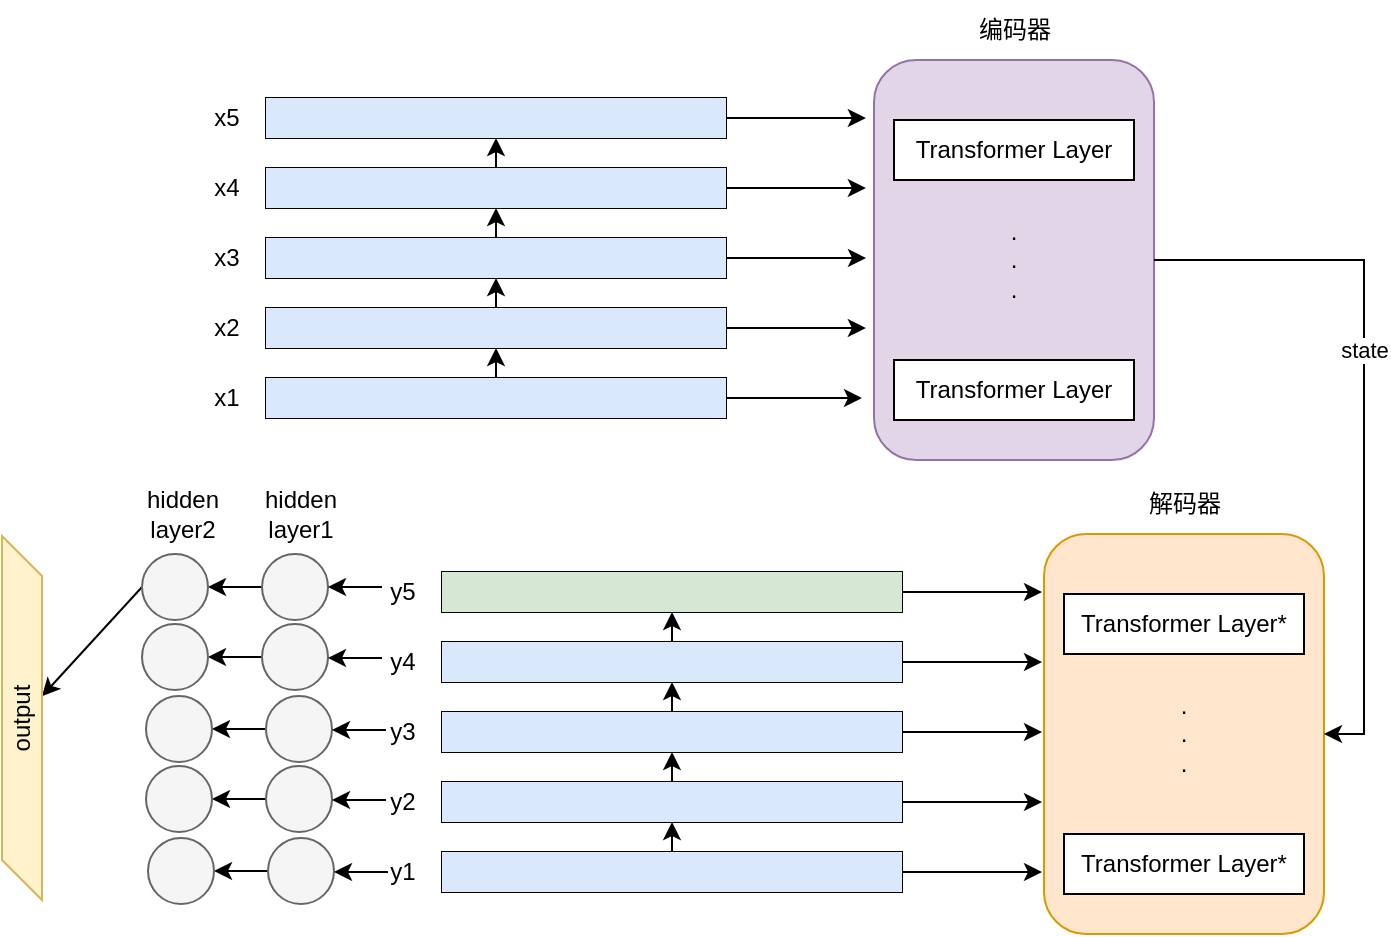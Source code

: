 <mxfile version="21.6.9" type="github">
  <diagram name="第 1 页" id="8RlSk1Tyo_QDvThtbTEH">
    <mxGraphModel dx="1379" dy="751" grid="1" gridSize="10" guides="1" tooltips="1" connect="1" arrows="1" fold="1" page="1" pageScale="1" pageWidth="827" pageHeight="1169" math="0" shadow="0">
      <root>
        <mxCell id="0" />
        <mxCell id="1" parent="0" />
        <mxCell id="6xhskzPP5MsPAM02uVho-1" value="" style="group" parent="1" vertex="1" connectable="0">
          <mxGeometry x="162" y="280" width="310" height="180" as="geometry" />
        </mxCell>
        <mxCell id="hXuhkghR_avalVpv93T1-261" value="" style="group" parent="6xhskzPP5MsPAM02uVho-1" vertex="1" connectable="0">
          <mxGeometry x="30" width="280" height="180" as="geometry" />
        </mxCell>
        <mxCell id="DDwUIjJJvKXzeer0RHnv-184" style="edgeStyle=orthogonalEdgeStyle;rounded=0;orthogonalLoop=1;jettySize=auto;html=1;exitX=1;exitY=0.5;exitDx=0;exitDy=0;" edge="1" parent="hXuhkghR_avalVpv93T1-261" source="hXuhkghR_avalVpv93T1-16">
          <mxGeometry relative="1" as="geometry">
            <mxPoint x="308" y="159" as="targetPoint" />
          </mxGeometry>
        </mxCell>
        <mxCell id="hXuhkghR_avalVpv93T1-16" value="" style="shape=table;startSize=0;container=1;collapsible=0;childLayout=tableLayout;" parent="hXuhkghR_avalVpv93T1-261" vertex="1">
          <mxGeometry x="10" y="149" width="230" height="20" as="geometry" />
        </mxCell>
        <mxCell id="hXuhkghR_avalVpv93T1-17" value="" style="shape=tableRow;horizontal=0;startSize=0;swimlaneHead=0;swimlaneBody=0;strokeColor=inherit;top=0;left=0;bottom=0;right=0;collapsible=0;dropTarget=0;fillColor=none;points=[[0,0.5],[1,0.5]];portConstraint=eastwest;" parent="hXuhkghR_avalVpv93T1-16" vertex="1">
          <mxGeometry width="230" height="20" as="geometry" />
        </mxCell>
        <mxCell id="hXuhkghR_avalVpv93T1-18" value="" style="shape=partialRectangle;html=1;whiteSpace=wrap;connectable=0;strokeColor=#6c8ebf;overflow=hidden;fillColor=#dae8fc;top=0;left=0;bottom=0;right=0;pointerEvents=1;" parent="hXuhkghR_avalVpv93T1-17" vertex="1">
          <mxGeometry width="19" height="20" as="geometry">
            <mxRectangle width="19" height="20" as="alternateBounds" />
          </mxGeometry>
        </mxCell>
        <mxCell id="hXuhkghR_avalVpv93T1-19" value="" style="shape=partialRectangle;html=1;whiteSpace=wrap;connectable=0;strokeColor=#6c8ebf;overflow=hidden;fillColor=#dae8fc;top=0;left=0;bottom=0;right=0;pointerEvents=1;" parent="hXuhkghR_avalVpv93T1-17" vertex="1">
          <mxGeometry x="19" width="19" height="20" as="geometry">
            <mxRectangle width="19" height="20" as="alternateBounds" />
          </mxGeometry>
        </mxCell>
        <mxCell id="hXuhkghR_avalVpv93T1-20" value="" style="shape=partialRectangle;html=1;whiteSpace=wrap;connectable=0;strokeColor=#6c8ebf;overflow=hidden;fillColor=#dae8fc;top=0;left=0;bottom=0;right=0;pointerEvents=1;" parent="hXuhkghR_avalVpv93T1-17" vertex="1">
          <mxGeometry x="38" width="20" height="20" as="geometry">
            <mxRectangle width="20" height="20" as="alternateBounds" />
          </mxGeometry>
        </mxCell>
        <mxCell id="hXuhkghR_avalVpv93T1-21" value="" style="shape=partialRectangle;html=1;whiteSpace=wrap;connectable=0;strokeColor=#6c8ebf;overflow=hidden;fillColor=#dae8fc;top=0;left=0;bottom=0;right=0;pointerEvents=1;" parent="hXuhkghR_avalVpv93T1-17" vertex="1">
          <mxGeometry x="58" width="19" height="20" as="geometry">
            <mxRectangle width="19" height="20" as="alternateBounds" />
          </mxGeometry>
        </mxCell>
        <mxCell id="hXuhkghR_avalVpv93T1-22" value="" style="shape=partialRectangle;html=1;whiteSpace=wrap;connectable=0;strokeColor=#6c8ebf;overflow=hidden;fillColor=#dae8fc;top=0;left=0;bottom=0;right=0;pointerEvents=1;" parent="hXuhkghR_avalVpv93T1-17" vertex="1">
          <mxGeometry x="77" width="19" height="20" as="geometry">
            <mxRectangle width="19" height="20" as="alternateBounds" />
          </mxGeometry>
        </mxCell>
        <mxCell id="hXuhkghR_avalVpv93T1-23" style="shape=partialRectangle;html=1;whiteSpace=wrap;connectable=0;strokeColor=#6c8ebf;overflow=hidden;fillColor=#dae8fc;top=0;left=0;bottom=0;right=0;pointerEvents=1;" parent="hXuhkghR_avalVpv93T1-17" vertex="1">
          <mxGeometry x="96" width="19" height="20" as="geometry">
            <mxRectangle width="19" height="20" as="alternateBounds" />
          </mxGeometry>
        </mxCell>
        <mxCell id="hXuhkghR_avalVpv93T1-24" style="shape=partialRectangle;html=1;whiteSpace=wrap;connectable=0;strokeColor=#6c8ebf;overflow=hidden;fillColor=#dae8fc;top=0;left=0;bottom=0;right=0;pointerEvents=1;" parent="hXuhkghR_avalVpv93T1-17" vertex="1">
          <mxGeometry x="115" width="18" height="20" as="geometry">
            <mxRectangle width="18" height="20" as="alternateBounds" />
          </mxGeometry>
        </mxCell>
        <mxCell id="hXuhkghR_avalVpv93T1-25" style="shape=partialRectangle;html=1;whiteSpace=wrap;connectable=0;strokeColor=#6c8ebf;overflow=hidden;fillColor=#dae8fc;top=0;left=0;bottom=0;right=0;pointerEvents=1;" parent="hXuhkghR_avalVpv93T1-17" vertex="1">
          <mxGeometry x="133" width="20" height="20" as="geometry">
            <mxRectangle width="20" height="20" as="alternateBounds" />
          </mxGeometry>
        </mxCell>
        <mxCell id="hXuhkghR_avalVpv93T1-26" style="shape=partialRectangle;html=1;whiteSpace=wrap;connectable=0;strokeColor=#6c8ebf;overflow=hidden;fillColor=#dae8fc;top=0;left=0;bottom=0;right=0;pointerEvents=1;" parent="hXuhkghR_avalVpv93T1-17" vertex="1">
          <mxGeometry x="153" width="20" height="20" as="geometry">
            <mxRectangle width="20" height="20" as="alternateBounds" />
          </mxGeometry>
        </mxCell>
        <mxCell id="hXuhkghR_avalVpv93T1-27" style="shape=partialRectangle;html=1;whiteSpace=wrap;connectable=0;strokeColor=#6c8ebf;overflow=hidden;fillColor=#dae8fc;top=0;left=0;bottom=0;right=0;pointerEvents=1;" parent="hXuhkghR_avalVpv93T1-17" vertex="1">
          <mxGeometry x="173" width="19" height="20" as="geometry">
            <mxRectangle width="19" height="20" as="alternateBounds" />
          </mxGeometry>
        </mxCell>
        <mxCell id="hXuhkghR_avalVpv93T1-28" style="shape=partialRectangle;html=1;whiteSpace=wrap;connectable=0;strokeColor=#6c8ebf;overflow=hidden;fillColor=#dae8fc;top=0;left=0;bottom=0;right=0;pointerEvents=1;" parent="hXuhkghR_avalVpv93T1-17" vertex="1">
          <mxGeometry x="192" width="19" height="20" as="geometry">
            <mxRectangle width="19" height="20" as="alternateBounds" />
          </mxGeometry>
        </mxCell>
        <mxCell id="hXuhkghR_avalVpv93T1-29" style="shape=partialRectangle;html=1;whiteSpace=wrap;connectable=0;strokeColor=#6c8ebf;overflow=hidden;fillColor=#dae8fc;top=0;left=0;bottom=0;right=0;pointerEvents=1;" parent="hXuhkghR_avalVpv93T1-17" vertex="1">
          <mxGeometry x="211" width="19" height="20" as="geometry">
            <mxRectangle width="19" height="20" as="alternateBounds" />
          </mxGeometry>
        </mxCell>
        <mxCell id="hXuhkghR_avalVpv93T1-33" value="" style="shape=table;startSize=0;container=1;collapsible=0;childLayout=tableLayout;" parent="hXuhkghR_avalVpv93T1-261" vertex="1">
          <mxGeometry x="10" y="114" width="230" height="20" as="geometry" />
        </mxCell>
        <mxCell id="hXuhkghR_avalVpv93T1-34" value="" style="shape=tableRow;horizontal=0;startSize=0;swimlaneHead=0;swimlaneBody=0;strokeColor=inherit;top=0;left=0;bottom=0;right=0;collapsible=0;dropTarget=0;fillColor=none;points=[[0,0.5],[1,0.5]];portConstraint=eastwest;" parent="hXuhkghR_avalVpv93T1-33" vertex="1">
          <mxGeometry width="230" height="20" as="geometry" />
        </mxCell>
        <mxCell id="hXuhkghR_avalVpv93T1-35" value="" style="shape=partialRectangle;html=1;whiteSpace=wrap;connectable=0;strokeColor=#6c8ebf;overflow=hidden;fillColor=#dae8fc;top=0;left=0;bottom=0;right=0;pointerEvents=1;" parent="hXuhkghR_avalVpv93T1-34" vertex="1">
          <mxGeometry width="19" height="20" as="geometry">
            <mxRectangle width="19" height="20" as="alternateBounds" />
          </mxGeometry>
        </mxCell>
        <mxCell id="hXuhkghR_avalVpv93T1-36" value="" style="shape=partialRectangle;html=1;whiteSpace=wrap;connectable=0;strokeColor=#6c8ebf;overflow=hidden;fillColor=#dae8fc;top=0;left=0;bottom=0;right=0;pointerEvents=1;" parent="hXuhkghR_avalVpv93T1-34" vertex="1">
          <mxGeometry x="19" width="19" height="20" as="geometry">
            <mxRectangle width="19" height="20" as="alternateBounds" />
          </mxGeometry>
        </mxCell>
        <mxCell id="hXuhkghR_avalVpv93T1-37" value="" style="shape=partialRectangle;html=1;whiteSpace=wrap;connectable=0;strokeColor=#6c8ebf;overflow=hidden;fillColor=#dae8fc;top=0;left=0;bottom=0;right=0;pointerEvents=1;" parent="hXuhkghR_avalVpv93T1-34" vertex="1">
          <mxGeometry x="38" width="20" height="20" as="geometry">
            <mxRectangle width="20" height="20" as="alternateBounds" />
          </mxGeometry>
        </mxCell>
        <mxCell id="hXuhkghR_avalVpv93T1-38" value="" style="shape=partialRectangle;html=1;whiteSpace=wrap;connectable=0;strokeColor=#6c8ebf;overflow=hidden;fillColor=#dae8fc;top=0;left=0;bottom=0;right=0;pointerEvents=1;" parent="hXuhkghR_avalVpv93T1-34" vertex="1">
          <mxGeometry x="58" width="19" height="20" as="geometry">
            <mxRectangle width="19" height="20" as="alternateBounds" />
          </mxGeometry>
        </mxCell>
        <mxCell id="hXuhkghR_avalVpv93T1-39" value="" style="shape=partialRectangle;html=1;whiteSpace=wrap;connectable=0;strokeColor=#6c8ebf;overflow=hidden;fillColor=#dae8fc;top=0;left=0;bottom=0;right=0;pointerEvents=1;" parent="hXuhkghR_avalVpv93T1-34" vertex="1">
          <mxGeometry x="77" width="19" height="20" as="geometry">
            <mxRectangle width="19" height="20" as="alternateBounds" />
          </mxGeometry>
        </mxCell>
        <mxCell id="hXuhkghR_avalVpv93T1-40" style="shape=partialRectangle;html=1;whiteSpace=wrap;connectable=0;strokeColor=#6c8ebf;overflow=hidden;fillColor=#dae8fc;top=0;left=0;bottom=0;right=0;pointerEvents=1;" parent="hXuhkghR_avalVpv93T1-34" vertex="1">
          <mxGeometry x="96" width="19" height="20" as="geometry">
            <mxRectangle width="19" height="20" as="alternateBounds" />
          </mxGeometry>
        </mxCell>
        <mxCell id="hXuhkghR_avalVpv93T1-41" style="shape=partialRectangle;html=1;whiteSpace=wrap;connectable=0;strokeColor=#6c8ebf;overflow=hidden;fillColor=#dae8fc;top=0;left=0;bottom=0;right=0;pointerEvents=1;" parent="hXuhkghR_avalVpv93T1-34" vertex="1">
          <mxGeometry x="115" width="18" height="20" as="geometry">
            <mxRectangle width="18" height="20" as="alternateBounds" />
          </mxGeometry>
        </mxCell>
        <mxCell id="hXuhkghR_avalVpv93T1-42" style="shape=partialRectangle;html=1;whiteSpace=wrap;connectable=0;strokeColor=#6c8ebf;overflow=hidden;fillColor=#dae8fc;top=0;left=0;bottom=0;right=0;pointerEvents=1;" parent="hXuhkghR_avalVpv93T1-34" vertex="1">
          <mxGeometry x="133" width="20" height="20" as="geometry">
            <mxRectangle width="20" height="20" as="alternateBounds" />
          </mxGeometry>
        </mxCell>
        <mxCell id="hXuhkghR_avalVpv93T1-43" style="shape=partialRectangle;html=1;whiteSpace=wrap;connectable=0;strokeColor=#6c8ebf;overflow=hidden;fillColor=#dae8fc;top=0;left=0;bottom=0;right=0;pointerEvents=1;" parent="hXuhkghR_avalVpv93T1-34" vertex="1">
          <mxGeometry x="153" width="20" height="20" as="geometry">
            <mxRectangle width="20" height="20" as="alternateBounds" />
          </mxGeometry>
        </mxCell>
        <mxCell id="hXuhkghR_avalVpv93T1-44" style="shape=partialRectangle;html=1;whiteSpace=wrap;connectable=0;strokeColor=#6c8ebf;overflow=hidden;fillColor=#dae8fc;top=0;left=0;bottom=0;right=0;pointerEvents=1;" parent="hXuhkghR_avalVpv93T1-34" vertex="1">
          <mxGeometry x="173" width="19" height="20" as="geometry">
            <mxRectangle width="19" height="20" as="alternateBounds" />
          </mxGeometry>
        </mxCell>
        <mxCell id="hXuhkghR_avalVpv93T1-45" style="shape=partialRectangle;html=1;whiteSpace=wrap;connectable=0;strokeColor=#6c8ebf;overflow=hidden;fillColor=#dae8fc;top=0;left=0;bottom=0;right=0;pointerEvents=1;" parent="hXuhkghR_avalVpv93T1-34" vertex="1">
          <mxGeometry x="192" width="19" height="20" as="geometry">
            <mxRectangle width="19" height="20" as="alternateBounds" />
          </mxGeometry>
        </mxCell>
        <mxCell id="hXuhkghR_avalVpv93T1-46" style="shape=partialRectangle;html=1;whiteSpace=wrap;connectable=0;strokeColor=#6c8ebf;overflow=hidden;fillColor=#dae8fc;top=0;left=0;bottom=0;right=0;pointerEvents=1;" parent="hXuhkghR_avalVpv93T1-34" vertex="1">
          <mxGeometry x="211" width="19" height="20" as="geometry">
            <mxRectangle width="19" height="20" as="alternateBounds" />
          </mxGeometry>
        </mxCell>
        <mxCell id="hXuhkghR_avalVpv93T1-48" style="edgeStyle=orthogonalEdgeStyle;rounded=0;orthogonalLoop=1;jettySize=auto;html=1;exitX=0.5;exitY=0;exitDx=0;exitDy=0;entryX=0.5;entryY=1;entryDx=0;entryDy=0;" parent="hXuhkghR_avalVpv93T1-261" source="hXuhkghR_avalVpv93T1-16" target="hXuhkghR_avalVpv93T1-33" edge="1">
          <mxGeometry relative="1" as="geometry" />
        </mxCell>
        <mxCell id="DDwUIjJJvKXzeer0RHnv-6" style="edgeStyle=orthogonalEdgeStyle;rounded=0;orthogonalLoop=1;jettySize=auto;html=1;exitX=1;exitY=0.5;exitDx=0;exitDy=0;" edge="1" parent="hXuhkghR_avalVpv93T1-261" source="hXuhkghR_avalVpv93T1-50">
          <mxGeometry relative="1" as="geometry">
            <mxPoint x="310" y="89" as="targetPoint" />
          </mxGeometry>
        </mxCell>
        <mxCell id="hXuhkghR_avalVpv93T1-50" value="" style="shape=table;startSize=0;container=1;collapsible=0;childLayout=tableLayout;" parent="hXuhkghR_avalVpv93T1-261" vertex="1">
          <mxGeometry x="10" y="79" width="230" height="20" as="geometry" />
        </mxCell>
        <mxCell id="hXuhkghR_avalVpv93T1-51" value="" style="shape=tableRow;horizontal=0;startSize=0;swimlaneHead=0;swimlaneBody=0;strokeColor=inherit;top=0;left=0;bottom=0;right=0;collapsible=0;dropTarget=0;fillColor=none;points=[[0,0.5],[1,0.5]];portConstraint=eastwest;" parent="hXuhkghR_avalVpv93T1-50" vertex="1">
          <mxGeometry width="230" height="20" as="geometry" />
        </mxCell>
        <mxCell id="hXuhkghR_avalVpv93T1-52" value="" style="shape=partialRectangle;html=1;whiteSpace=wrap;connectable=0;strokeColor=#6c8ebf;overflow=hidden;fillColor=#dae8fc;top=0;left=0;bottom=0;right=0;pointerEvents=1;" parent="hXuhkghR_avalVpv93T1-51" vertex="1">
          <mxGeometry width="19" height="20" as="geometry">
            <mxRectangle width="19" height="20" as="alternateBounds" />
          </mxGeometry>
        </mxCell>
        <mxCell id="hXuhkghR_avalVpv93T1-53" value="" style="shape=partialRectangle;html=1;whiteSpace=wrap;connectable=0;strokeColor=#6c8ebf;overflow=hidden;fillColor=#dae8fc;top=0;left=0;bottom=0;right=0;pointerEvents=1;" parent="hXuhkghR_avalVpv93T1-51" vertex="1">
          <mxGeometry x="19" width="19" height="20" as="geometry">
            <mxRectangle width="19" height="20" as="alternateBounds" />
          </mxGeometry>
        </mxCell>
        <mxCell id="hXuhkghR_avalVpv93T1-54" value="" style="shape=partialRectangle;html=1;whiteSpace=wrap;connectable=0;strokeColor=#6c8ebf;overflow=hidden;fillColor=#dae8fc;top=0;left=0;bottom=0;right=0;pointerEvents=1;" parent="hXuhkghR_avalVpv93T1-51" vertex="1">
          <mxGeometry x="38" width="20" height="20" as="geometry">
            <mxRectangle width="20" height="20" as="alternateBounds" />
          </mxGeometry>
        </mxCell>
        <mxCell id="hXuhkghR_avalVpv93T1-55" value="" style="shape=partialRectangle;html=1;whiteSpace=wrap;connectable=0;strokeColor=#6c8ebf;overflow=hidden;fillColor=#dae8fc;top=0;left=0;bottom=0;right=0;pointerEvents=1;" parent="hXuhkghR_avalVpv93T1-51" vertex="1">
          <mxGeometry x="58" width="19" height="20" as="geometry">
            <mxRectangle width="19" height="20" as="alternateBounds" />
          </mxGeometry>
        </mxCell>
        <mxCell id="hXuhkghR_avalVpv93T1-56" value="" style="shape=partialRectangle;html=1;whiteSpace=wrap;connectable=0;strokeColor=#6c8ebf;overflow=hidden;fillColor=#dae8fc;top=0;left=0;bottom=0;right=0;pointerEvents=1;" parent="hXuhkghR_avalVpv93T1-51" vertex="1">
          <mxGeometry x="77" width="19" height="20" as="geometry">
            <mxRectangle width="19" height="20" as="alternateBounds" />
          </mxGeometry>
        </mxCell>
        <mxCell id="hXuhkghR_avalVpv93T1-57" style="shape=partialRectangle;html=1;whiteSpace=wrap;connectable=0;strokeColor=#6c8ebf;overflow=hidden;fillColor=#dae8fc;top=0;left=0;bottom=0;right=0;pointerEvents=1;" parent="hXuhkghR_avalVpv93T1-51" vertex="1">
          <mxGeometry x="96" width="19" height="20" as="geometry">
            <mxRectangle width="19" height="20" as="alternateBounds" />
          </mxGeometry>
        </mxCell>
        <mxCell id="hXuhkghR_avalVpv93T1-58" style="shape=partialRectangle;html=1;whiteSpace=wrap;connectable=0;strokeColor=#6c8ebf;overflow=hidden;fillColor=#dae8fc;top=0;left=0;bottom=0;right=0;pointerEvents=1;" parent="hXuhkghR_avalVpv93T1-51" vertex="1">
          <mxGeometry x="115" width="18" height="20" as="geometry">
            <mxRectangle width="18" height="20" as="alternateBounds" />
          </mxGeometry>
        </mxCell>
        <mxCell id="hXuhkghR_avalVpv93T1-59" style="shape=partialRectangle;html=1;whiteSpace=wrap;connectable=0;strokeColor=#6c8ebf;overflow=hidden;fillColor=#dae8fc;top=0;left=0;bottom=0;right=0;pointerEvents=1;" parent="hXuhkghR_avalVpv93T1-51" vertex="1">
          <mxGeometry x="133" width="20" height="20" as="geometry">
            <mxRectangle width="20" height="20" as="alternateBounds" />
          </mxGeometry>
        </mxCell>
        <mxCell id="hXuhkghR_avalVpv93T1-60" style="shape=partialRectangle;html=1;whiteSpace=wrap;connectable=0;strokeColor=#6c8ebf;overflow=hidden;fillColor=#dae8fc;top=0;left=0;bottom=0;right=0;pointerEvents=1;" parent="hXuhkghR_avalVpv93T1-51" vertex="1">
          <mxGeometry x="153" width="20" height="20" as="geometry">
            <mxRectangle width="20" height="20" as="alternateBounds" />
          </mxGeometry>
        </mxCell>
        <mxCell id="hXuhkghR_avalVpv93T1-61" style="shape=partialRectangle;html=1;whiteSpace=wrap;connectable=0;strokeColor=#6c8ebf;overflow=hidden;fillColor=#dae8fc;top=0;left=0;bottom=0;right=0;pointerEvents=1;" parent="hXuhkghR_avalVpv93T1-51" vertex="1">
          <mxGeometry x="173" width="19" height="20" as="geometry">
            <mxRectangle width="19" height="20" as="alternateBounds" />
          </mxGeometry>
        </mxCell>
        <mxCell id="hXuhkghR_avalVpv93T1-62" style="shape=partialRectangle;html=1;whiteSpace=wrap;connectable=0;strokeColor=#6c8ebf;overflow=hidden;fillColor=#dae8fc;top=0;left=0;bottom=0;right=0;pointerEvents=1;" parent="hXuhkghR_avalVpv93T1-51" vertex="1">
          <mxGeometry x="192" width="19" height="20" as="geometry">
            <mxRectangle width="19" height="20" as="alternateBounds" />
          </mxGeometry>
        </mxCell>
        <mxCell id="hXuhkghR_avalVpv93T1-63" style="shape=partialRectangle;html=1;whiteSpace=wrap;connectable=0;strokeColor=#6c8ebf;overflow=hidden;fillColor=#dae8fc;top=0;left=0;bottom=0;right=0;pointerEvents=1;" parent="hXuhkghR_avalVpv93T1-51" vertex="1">
          <mxGeometry x="211" width="19" height="20" as="geometry">
            <mxRectangle width="19" height="20" as="alternateBounds" />
          </mxGeometry>
        </mxCell>
        <mxCell id="hXuhkghR_avalVpv93T1-80" style="edgeStyle=orthogonalEdgeStyle;rounded=0;orthogonalLoop=1;jettySize=auto;html=1;exitX=0.5;exitY=0;exitDx=0;exitDy=0;entryX=0.5;entryY=1;entryDx=0;entryDy=0;" parent="hXuhkghR_avalVpv93T1-261" source="hXuhkghR_avalVpv93T1-33" target="hXuhkghR_avalVpv93T1-50" edge="1">
          <mxGeometry relative="1" as="geometry" />
        </mxCell>
        <mxCell id="hXuhkghR_avalVpv93T1-65" value="" style="shape=table;startSize=0;container=1;collapsible=0;childLayout=tableLayout;" parent="hXuhkghR_avalVpv93T1-261" vertex="1">
          <mxGeometry x="10" y="44" width="230" height="20" as="geometry" />
        </mxCell>
        <mxCell id="hXuhkghR_avalVpv93T1-66" value="" style="shape=tableRow;horizontal=0;startSize=0;swimlaneHead=0;swimlaneBody=0;strokeColor=inherit;top=0;left=0;bottom=0;right=0;collapsible=0;dropTarget=0;fillColor=none;points=[[0,0.5],[1,0.5]];portConstraint=eastwest;" parent="hXuhkghR_avalVpv93T1-65" vertex="1">
          <mxGeometry width="230" height="20" as="geometry" />
        </mxCell>
        <mxCell id="hXuhkghR_avalVpv93T1-67" value="" style="shape=partialRectangle;html=1;whiteSpace=wrap;connectable=0;strokeColor=#6c8ebf;overflow=hidden;fillColor=#dae8fc;top=0;left=0;bottom=0;right=0;pointerEvents=1;" parent="hXuhkghR_avalVpv93T1-66" vertex="1">
          <mxGeometry width="19" height="20" as="geometry">
            <mxRectangle width="19" height="20" as="alternateBounds" />
          </mxGeometry>
        </mxCell>
        <mxCell id="hXuhkghR_avalVpv93T1-68" value="" style="shape=partialRectangle;html=1;whiteSpace=wrap;connectable=0;strokeColor=#6c8ebf;overflow=hidden;fillColor=#dae8fc;top=0;left=0;bottom=0;right=0;pointerEvents=1;" parent="hXuhkghR_avalVpv93T1-66" vertex="1">
          <mxGeometry x="19" width="19" height="20" as="geometry">
            <mxRectangle width="19" height="20" as="alternateBounds" />
          </mxGeometry>
        </mxCell>
        <mxCell id="hXuhkghR_avalVpv93T1-69" value="" style="shape=partialRectangle;html=1;whiteSpace=wrap;connectable=0;strokeColor=#6c8ebf;overflow=hidden;fillColor=#dae8fc;top=0;left=0;bottom=0;right=0;pointerEvents=1;" parent="hXuhkghR_avalVpv93T1-66" vertex="1">
          <mxGeometry x="38" width="20" height="20" as="geometry">
            <mxRectangle width="20" height="20" as="alternateBounds" />
          </mxGeometry>
        </mxCell>
        <mxCell id="hXuhkghR_avalVpv93T1-70" value="" style="shape=partialRectangle;html=1;whiteSpace=wrap;connectable=0;strokeColor=#6c8ebf;overflow=hidden;fillColor=#dae8fc;top=0;left=0;bottom=0;right=0;pointerEvents=1;" parent="hXuhkghR_avalVpv93T1-66" vertex="1">
          <mxGeometry x="58" width="19" height="20" as="geometry">
            <mxRectangle width="19" height="20" as="alternateBounds" />
          </mxGeometry>
        </mxCell>
        <mxCell id="hXuhkghR_avalVpv93T1-71" value="" style="shape=partialRectangle;html=1;whiteSpace=wrap;connectable=0;strokeColor=#6c8ebf;overflow=hidden;fillColor=#dae8fc;top=0;left=0;bottom=0;right=0;pointerEvents=1;" parent="hXuhkghR_avalVpv93T1-66" vertex="1">
          <mxGeometry x="77" width="19" height="20" as="geometry">
            <mxRectangle width="19" height="20" as="alternateBounds" />
          </mxGeometry>
        </mxCell>
        <mxCell id="hXuhkghR_avalVpv93T1-72" style="shape=partialRectangle;html=1;whiteSpace=wrap;connectable=0;strokeColor=#6c8ebf;overflow=hidden;fillColor=#dae8fc;top=0;left=0;bottom=0;right=0;pointerEvents=1;" parent="hXuhkghR_avalVpv93T1-66" vertex="1">
          <mxGeometry x="96" width="19" height="20" as="geometry">
            <mxRectangle width="19" height="20" as="alternateBounds" />
          </mxGeometry>
        </mxCell>
        <mxCell id="hXuhkghR_avalVpv93T1-73" style="shape=partialRectangle;html=1;whiteSpace=wrap;connectable=0;strokeColor=#6c8ebf;overflow=hidden;fillColor=#dae8fc;top=0;left=0;bottom=0;right=0;pointerEvents=1;" parent="hXuhkghR_avalVpv93T1-66" vertex="1">
          <mxGeometry x="115" width="18" height="20" as="geometry">
            <mxRectangle width="18" height="20" as="alternateBounds" />
          </mxGeometry>
        </mxCell>
        <mxCell id="hXuhkghR_avalVpv93T1-74" style="shape=partialRectangle;html=1;whiteSpace=wrap;connectable=0;strokeColor=#6c8ebf;overflow=hidden;fillColor=#dae8fc;top=0;left=0;bottom=0;right=0;pointerEvents=1;" parent="hXuhkghR_avalVpv93T1-66" vertex="1">
          <mxGeometry x="133" width="20" height="20" as="geometry">
            <mxRectangle width="20" height="20" as="alternateBounds" />
          </mxGeometry>
        </mxCell>
        <mxCell id="hXuhkghR_avalVpv93T1-75" style="shape=partialRectangle;html=1;whiteSpace=wrap;connectable=0;strokeColor=#6c8ebf;overflow=hidden;fillColor=#dae8fc;top=0;left=0;bottom=0;right=0;pointerEvents=1;" parent="hXuhkghR_avalVpv93T1-66" vertex="1">
          <mxGeometry x="153" width="20" height="20" as="geometry">
            <mxRectangle width="20" height="20" as="alternateBounds" />
          </mxGeometry>
        </mxCell>
        <mxCell id="hXuhkghR_avalVpv93T1-76" style="shape=partialRectangle;html=1;whiteSpace=wrap;connectable=0;strokeColor=#6c8ebf;overflow=hidden;fillColor=#dae8fc;top=0;left=0;bottom=0;right=0;pointerEvents=1;" parent="hXuhkghR_avalVpv93T1-66" vertex="1">
          <mxGeometry x="173" width="19" height="20" as="geometry">
            <mxRectangle width="19" height="20" as="alternateBounds" />
          </mxGeometry>
        </mxCell>
        <mxCell id="hXuhkghR_avalVpv93T1-77" style="shape=partialRectangle;html=1;whiteSpace=wrap;connectable=0;strokeColor=#6c8ebf;overflow=hidden;fillColor=#dae8fc;top=0;left=0;bottom=0;right=0;pointerEvents=1;" parent="hXuhkghR_avalVpv93T1-66" vertex="1">
          <mxGeometry x="192" width="19" height="20" as="geometry">
            <mxRectangle width="19" height="20" as="alternateBounds" />
          </mxGeometry>
        </mxCell>
        <mxCell id="hXuhkghR_avalVpv93T1-78" style="shape=partialRectangle;html=1;whiteSpace=wrap;connectable=0;strokeColor=#6c8ebf;overflow=hidden;fillColor=#dae8fc;top=0;left=0;bottom=0;right=0;pointerEvents=1;" parent="hXuhkghR_avalVpv93T1-66" vertex="1">
          <mxGeometry x="211" width="19" height="20" as="geometry">
            <mxRectangle width="19" height="20" as="alternateBounds" />
          </mxGeometry>
        </mxCell>
        <mxCell id="hXuhkghR_avalVpv93T1-49" style="edgeStyle=orthogonalEdgeStyle;rounded=0;orthogonalLoop=1;jettySize=auto;html=1;exitX=0.5;exitY=0;exitDx=0;exitDy=0;entryX=0.5;entryY=1;entryDx=0;entryDy=0;" parent="hXuhkghR_avalVpv93T1-261" source="hXuhkghR_avalVpv93T1-50" target="hXuhkghR_avalVpv93T1-65" edge="1">
          <mxGeometry relative="1" as="geometry" />
        </mxCell>
        <mxCell id="hXuhkghR_avalVpv93T1-81" value="" style="shape=table;startSize=0;container=1;collapsible=0;childLayout=tableLayout;" parent="hXuhkghR_avalVpv93T1-261" vertex="1">
          <mxGeometry x="10" y="9" width="230" height="20" as="geometry" />
        </mxCell>
        <mxCell id="hXuhkghR_avalVpv93T1-82" value="" style="shape=tableRow;horizontal=0;startSize=0;swimlaneHead=0;swimlaneBody=0;strokeColor=inherit;top=0;left=0;bottom=0;right=0;collapsible=0;dropTarget=0;fillColor=none;points=[[0,0.5],[1,0.5]];portConstraint=eastwest;" parent="hXuhkghR_avalVpv93T1-81" vertex="1">
          <mxGeometry width="230" height="20" as="geometry" />
        </mxCell>
        <mxCell id="hXuhkghR_avalVpv93T1-83" value="" style="shape=partialRectangle;html=1;whiteSpace=wrap;connectable=0;strokeColor=#6c8ebf;overflow=hidden;fillColor=#dae8fc;top=0;left=0;bottom=0;right=0;pointerEvents=1;" parent="hXuhkghR_avalVpv93T1-82" vertex="1">
          <mxGeometry width="19" height="20" as="geometry">
            <mxRectangle width="19" height="20" as="alternateBounds" />
          </mxGeometry>
        </mxCell>
        <mxCell id="hXuhkghR_avalVpv93T1-84" value="" style="shape=partialRectangle;html=1;whiteSpace=wrap;connectable=0;strokeColor=#6c8ebf;overflow=hidden;fillColor=#dae8fc;top=0;left=0;bottom=0;right=0;pointerEvents=1;" parent="hXuhkghR_avalVpv93T1-82" vertex="1">
          <mxGeometry x="19" width="19" height="20" as="geometry">
            <mxRectangle width="19" height="20" as="alternateBounds" />
          </mxGeometry>
        </mxCell>
        <mxCell id="hXuhkghR_avalVpv93T1-85" value="" style="shape=partialRectangle;html=1;whiteSpace=wrap;connectable=0;strokeColor=#6c8ebf;overflow=hidden;fillColor=#dae8fc;top=0;left=0;bottom=0;right=0;pointerEvents=1;" parent="hXuhkghR_avalVpv93T1-82" vertex="1">
          <mxGeometry x="38" width="20" height="20" as="geometry">
            <mxRectangle width="20" height="20" as="alternateBounds" />
          </mxGeometry>
        </mxCell>
        <mxCell id="hXuhkghR_avalVpv93T1-86" value="" style="shape=partialRectangle;html=1;whiteSpace=wrap;connectable=0;strokeColor=#6c8ebf;overflow=hidden;fillColor=#dae8fc;top=0;left=0;bottom=0;right=0;pointerEvents=1;" parent="hXuhkghR_avalVpv93T1-82" vertex="1">
          <mxGeometry x="58" width="19" height="20" as="geometry">
            <mxRectangle width="19" height="20" as="alternateBounds" />
          </mxGeometry>
        </mxCell>
        <mxCell id="hXuhkghR_avalVpv93T1-87" value="" style="shape=partialRectangle;html=1;whiteSpace=wrap;connectable=0;strokeColor=#6c8ebf;overflow=hidden;fillColor=#dae8fc;top=0;left=0;bottom=0;right=0;pointerEvents=1;" parent="hXuhkghR_avalVpv93T1-82" vertex="1">
          <mxGeometry x="77" width="19" height="20" as="geometry">
            <mxRectangle width="19" height="20" as="alternateBounds" />
          </mxGeometry>
        </mxCell>
        <mxCell id="hXuhkghR_avalVpv93T1-88" style="shape=partialRectangle;html=1;whiteSpace=wrap;connectable=0;strokeColor=#6c8ebf;overflow=hidden;fillColor=#dae8fc;top=0;left=0;bottom=0;right=0;pointerEvents=1;" parent="hXuhkghR_avalVpv93T1-82" vertex="1">
          <mxGeometry x="96" width="19" height="20" as="geometry">
            <mxRectangle width="19" height="20" as="alternateBounds" />
          </mxGeometry>
        </mxCell>
        <mxCell id="hXuhkghR_avalVpv93T1-89" style="shape=partialRectangle;html=1;whiteSpace=wrap;connectable=0;strokeColor=#6c8ebf;overflow=hidden;fillColor=#dae8fc;top=0;left=0;bottom=0;right=0;pointerEvents=1;" parent="hXuhkghR_avalVpv93T1-82" vertex="1">
          <mxGeometry x="115" width="18" height="20" as="geometry">
            <mxRectangle width="18" height="20" as="alternateBounds" />
          </mxGeometry>
        </mxCell>
        <mxCell id="hXuhkghR_avalVpv93T1-90" style="shape=partialRectangle;html=1;whiteSpace=wrap;connectable=0;strokeColor=#6c8ebf;overflow=hidden;fillColor=#dae8fc;top=0;left=0;bottom=0;right=0;pointerEvents=1;" parent="hXuhkghR_avalVpv93T1-82" vertex="1">
          <mxGeometry x="133" width="20" height="20" as="geometry">
            <mxRectangle width="20" height="20" as="alternateBounds" />
          </mxGeometry>
        </mxCell>
        <mxCell id="hXuhkghR_avalVpv93T1-91" style="shape=partialRectangle;html=1;whiteSpace=wrap;connectable=0;strokeColor=#6c8ebf;overflow=hidden;fillColor=#dae8fc;top=0;left=0;bottom=0;right=0;pointerEvents=1;" parent="hXuhkghR_avalVpv93T1-82" vertex="1">
          <mxGeometry x="153" width="20" height="20" as="geometry">
            <mxRectangle width="20" height="20" as="alternateBounds" />
          </mxGeometry>
        </mxCell>
        <mxCell id="hXuhkghR_avalVpv93T1-92" style="shape=partialRectangle;html=1;whiteSpace=wrap;connectable=0;strokeColor=#6c8ebf;overflow=hidden;fillColor=#dae8fc;top=0;left=0;bottom=0;right=0;pointerEvents=1;" parent="hXuhkghR_avalVpv93T1-82" vertex="1">
          <mxGeometry x="173" width="19" height="20" as="geometry">
            <mxRectangle width="19" height="20" as="alternateBounds" />
          </mxGeometry>
        </mxCell>
        <mxCell id="hXuhkghR_avalVpv93T1-93" style="shape=partialRectangle;html=1;whiteSpace=wrap;connectable=0;strokeColor=#6c8ebf;overflow=hidden;fillColor=#dae8fc;top=0;left=0;bottom=0;right=0;pointerEvents=1;" parent="hXuhkghR_avalVpv93T1-82" vertex="1">
          <mxGeometry x="192" width="19" height="20" as="geometry">
            <mxRectangle width="19" height="20" as="alternateBounds" />
          </mxGeometry>
        </mxCell>
        <mxCell id="hXuhkghR_avalVpv93T1-94" style="shape=partialRectangle;html=1;whiteSpace=wrap;connectable=0;strokeColor=#6c8ebf;overflow=hidden;fillColor=#dae8fc;top=0;left=0;bottom=0;right=0;pointerEvents=1;" parent="hXuhkghR_avalVpv93T1-82" vertex="1">
          <mxGeometry x="211" width="19" height="20" as="geometry">
            <mxRectangle width="19" height="20" as="alternateBounds" />
          </mxGeometry>
        </mxCell>
        <mxCell id="hXuhkghR_avalVpv93T1-95" style="edgeStyle=orthogonalEdgeStyle;rounded=0;orthogonalLoop=1;jettySize=auto;html=1;exitX=0.5;exitY=0;exitDx=0;exitDy=0;entryX=0.5;entryY=1;entryDx=0;entryDy=0;" parent="hXuhkghR_avalVpv93T1-261" source="hXuhkghR_avalVpv93T1-65" target="hXuhkghR_avalVpv93T1-81" edge="1">
          <mxGeometry relative="1" as="geometry" />
        </mxCell>
        <mxCell id="hXuhkghR_avalVpv93T1-96" value="x5" style="text;html=1;align=center;verticalAlign=middle;resizable=0;points=[];autosize=1;strokeColor=none;fillColor=none;" parent="6xhskzPP5MsPAM02uVho-1" vertex="1">
          <mxGeometry y="4" width="40" height="30" as="geometry" />
        </mxCell>
        <mxCell id="hXuhkghR_avalVpv93T1-79" value="x4" style="text;html=1;align=center;verticalAlign=middle;resizable=0;points=[];autosize=1;strokeColor=none;fillColor=none;" parent="6xhskzPP5MsPAM02uVho-1" vertex="1">
          <mxGeometry y="39" width="40" height="30" as="geometry" />
        </mxCell>
        <mxCell id="hXuhkghR_avalVpv93T1-64" value="x3" style="text;html=1;align=center;verticalAlign=middle;resizable=0;points=[];autosize=1;strokeColor=none;fillColor=none;" parent="6xhskzPP5MsPAM02uVho-1" vertex="1">
          <mxGeometry y="74" width="40" height="30" as="geometry" />
        </mxCell>
        <mxCell id="hXuhkghR_avalVpv93T1-47" value="x2" style="text;html=1;align=center;verticalAlign=middle;resizable=0;points=[];autosize=1;strokeColor=none;fillColor=none;" parent="6xhskzPP5MsPAM02uVho-1" vertex="1">
          <mxGeometry y="109" width="40" height="30" as="geometry" />
        </mxCell>
        <mxCell id="hXuhkghR_avalVpv93T1-32" value="x1" style="text;html=1;align=center;verticalAlign=middle;resizable=0;points=[];autosize=1;strokeColor=none;fillColor=none;" parent="6xhskzPP5MsPAM02uVho-1" vertex="1">
          <mxGeometry y="144" width="40" height="30" as="geometry" />
        </mxCell>
        <mxCell id="DDwUIjJJvKXzeer0RHnv-3" value="" style="group" vertex="1" connectable="0" parent="1">
          <mxGeometry x="506" y="240" width="140" height="230" as="geometry" />
        </mxCell>
        <mxCell id="6xhskzPP5MsPAM02uVho-2" value=".&lt;br&gt;.&lt;br&gt;." style="rounded=1;whiteSpace=wrap;html=1;fillColor=#e1d5e7;strokeColor=#9673a6;" parent="DDwUIjJJvKXzeer0RHnv-3" vertex="1">
          <mxGeometry y="30" width="140" height="200" as="geometry" />
        </mxCell>
        <mxCell id="6xhskzPP5MsPAM02uVho-3" value="Transformer Layer" style="rounded=0;whiteSpace=wrap;html=1;" parent="DDwUIjJJvKXzeer0RHnv-3" vertex="1">
          <mxGeometry x="10" y="60" width="120" height="30" as="geometry" />
        </mxCell>
        <mxCell id="6xhskzPP5MsPAM02uVho-5" value="Transformer Layer" style="rounded=0;whiteSpace=wrap;html=1;" parent="DDwUIjJJvKXzeer0RHnv-3" vertex="1">
          <mxGeometry x="10" y="180" width="120" height="30" as="geometry" />
        </mxCell>
        <mxCell id="6xhskzPP5MsPAM02uVho-6" value="编码器" style="text;html=1;align=center;verticalAlign=middle;resizable=0;points=[];autosize=1;strokeColor=none;fillColor=none;" parent="DDwUIjJJvKXzeer0RHnv-3" vertex="1">
          <mxGeometry x="40" width="60" height="30" as="geometry" />
        </mxCell>
        <mxCell id="DDwUIjJJvKXzeer0RHnv-4" style="edgeStyle=orthogonalEdgeStyle;rounded=0;orthogonalLoop=1;jettySize=auto;html=1;exitX=1;exitY=0.5;exitDx=0;exitDy=0;entryX=-0.029;entryY=0.145;entryDx=0;entryDy=0;entryPerimeter=0;" edge="1" parent="1" source="hXuhkghR_avalVpv93T1-82" target="6xhskzPP5MsPAM02uVho-2">
          <mxGeometry relative="1" as="geometry" />
        </mxCell>
        <mxCell id="DDwUIjJJvKXzeer0RHnv-5" style="edgeStyle=orthogonalEdgeStyle;rounded=0;orthogonalLoop=1;jettySize=auto;html=1;exitX=1;exitY=0.5;exitDx=0;exitDy=0;entryX=-0.029;entryY=0.32;entryDx=0;entryDy=0;entryPerimeter=0;" edge="1" parent="1" source="hXuhkghR_avalVpv93T1-66" target="6xhskzPP5MsPAM02uVho-2">
          <mxGeometry relative="1" as="geometry" />
        </mxCell>
        <mxCell id="DDwUIjJJvKXzeer0RHnv-7" style="edgeStyle=orthogonalEdgeStyle;rounded=0;orthogonalLoop=1;jettySize=auto;html=1;exitX=1;exitY=0.5;exitDx=0;exitDy=0;entryX=-0.029;entryY=0.67;entryDx=0;entryDy=0;entryPerimeter=0;" edge="1" parent="1" source="hXuhkghR_avalVpv93T1-34" target="6xhskzPP5MsPAM02uVho-2">
          <mxGeometry relative="1" as="geometry" />
        </mxCell>
        <mxCell id="DDwUIjJJvKXzeer0RHnv-9" value="" style="group" vertex="1" connectable="0" parent="1">
          <mxGeometry x="591" y="477" width="140" height="230" as="geometry" />
        </mxCell>
        <mxCell id="6xhskzPP5MsPAM02uVho-7" value=".&lt;br&gt;.&lt;br&gt;." style="rounded=1;whiteSpace=wrap;html=1;fillColor=#ffe6cc;strokeColor=#d79b00;" parent="DDwUIjJJvKXzeer0RHnv-9" vertex="1">
          <mxGeometry y="30" width="140" height="200" as="geometry" />
        </mxCell>
        <mxCell id="6xhskzPP5MsPAM02uVho-8" value="Transformer Layer*" style="rounded=0;whiteSpace=wrap;html=1;" parent="DDwUIjJJvKXzeer0RHnv-9" vertex="1">
          <mxGeometry x="10" y="60" width="120" height="30" as="geometry" />
        </mxCell>
        <mxCell id="6xhskzPP5MsPAM02uVho-9" value="Transformer Layer*" style="rounded=0;whiteSpace=wrap;html=1;" parent="DDwUIjJJvKXzeer0RHnv-9" vertex="1">
          <mxGeometry x="10" y="180" width="120" height="30" as="geometry" />
        </mxCell>
        <mxCell id="6xhskzPP5MsPAM02uVho-10" value="解码器" style="text;html=1;align=center;verticalAlign=middle;resizable=0;points=[];autosize=1;strokeColor=none;fillColor=none;" parent="DDwUIjJJvKXzeer0RHnv-9" vertex="1">
          <mxGeometry x="40" width="60" height="30" as="geometry" />
        </mxCell>
        <mxCell id="DDwUIjJJvKXzeer0RHnv-10" style="edgeStyle=orthogonalEdgeStyle;rounded=0;orthogonalLoop=1;jettySize=auto;html=1;exitX=1;exitY=0.5;exitDx=0;exitDy=0;entryX=1;entryY=0.5;entryDx=0;entryDy=0;" edge="1" parent="1" source="6xhskzPP5MsPAM02uVho-2" target="6xhskzPP5MsPAM02uVho-7">
          <mxGeometry relative="1" as="geometry" />
        </mxCell>
        <mxCell id="DDwUIjJJvKXzeer0RHnv-11" value="state" style="edgeLabel;html=1;align=center;verticalAlign=middle;resizable=0;points=[];" vertex="1" connectable="0" parent="DDwUIjJJvKXzeer0RHnv-10">
          <mxGeometry x="-0.17" relative="1" as="geometry">
            <mxPoint as="offset" />
          </mxGeometry>
        </mxCell>
        <mxCell id="DDwUIjJJvKXzeer0RHnv-98" value="" style="group" vertex="1" connectable="0" parent="1">
          <mxGeometry x="250" y="517" width="310" height="180" as="geometry" />
        </mxCell>
        <mxCell id="DDwUIjJJvKXzeer0RHnv-99" value="" style="group" vertex="1" connectable="0" parent="DDwUIjJJvKXzeer0RHnv-98">
          <mxGeometry x="30" width="280" height="180" as="geometry" />
        </mxCell>
        <mxCell id="DDwUIjJJvKXzeer0RHnv-100" value="" style="shape=table;startSize=0;container=1;collapsible=0;childLayout=tableLayout;" vertex="1" parent="DDwUIjJJvKXzeer0RHnv-99">
          <mxGeometry x="10" y="149" width="230" height="20" as="geometry" />
        </mxCell>
        <mxCell id="DDwUIjJJvKXzeer0RHnv-101" value="" style="shape=tableRow;horizontal=0;startSize=0;swimlaneHead=0;swimlaneBody=0;strokeColor=inherit;top=0;left=0;bottom=0;right=0;collapsible=0;dropTarget=0;fillColor=none;points=[[0,0.5],[1,0.5]];portConstraint=eastwest;" vertex="1" parent="DDwUIjJJvKXzeer0RHnv-100">
          <mxGeometry width="230" height="20" as="geometry" />
        </mxCell>
        <mxCell id="DDwUIjJJvKXzeer0RHnv-102" value="" style="shape=partialRectangle;html=1;whiteSpace=wrap;connectable=0;strokeColor=#6c8ebf;overflow=hidden;fillColor=#dae8fc;top=0;left=0;bottom=0;right=0;pointerEvents=1;" vertex="1" parent="DDwUIjJJvKXzeer0RHnv-101">
          <mxGeometry width="19" height="20" as="geometry">
            <mxRectangle width="19" height="20" as="alternateBounds" />
          </mxGeometry>
        </mxCell>
        <mxCell id="DDwUIjJJvKXzeer0RHnv-103" value="" style="shape=partialRectangle;html=1;whiteSpace=wrap;connectable=0;strokeColor=#6c8ebf;overflow=hidden;fillColor=#dae8fc;top=0;left=0;bottom=0;right=0;pointerEvents=1;" vertex="1" parent="DDwUIjJJvKXzeer0RHnv-101">
          <mxGeometry x="19" width="19" height="20" as="geometry">
            <mxRectangle width="19" height="20" as="alternateBounds" />
          </mxGeometry>
        </mxCell>
        <mxCell id="DDwUIjJJvKXzeer0RHnv-104" value="" style="shape=partialRectangle;html=1;whiteSpace=wrap;connectable=0;strokeColor=#6c8ebf;overflow=hidden;fillColor=#dae8fc;top=0;left=0;bottom=0;right=0;pointerEvents=1;" vertex="1" parent="DDwUIjJJvKXzeer0RHnv-101">
          <mxGeometry x="38" width="20" height="20" as="geometry">
            <mxRectangle width="20" height="20" as="alternateBounds" />
          </mxGeometry>
        </mxCell>
        <mxCell id="DDwUIjJJvKXzeer0RHnv-105" value="" style="shape=partialRectangle;html=1;whiteSpace=wrap;connectable=0;strokeColor=#6c8ebf;overflow=hidden;fillColor=#dae8fc;top=0;left=0;bottom=0;right=0;pointerEvents=1;" vertex="1" parent="DDwUIjJJvKXzeer0RHnv-101">
          <mxGeometry x="58" width="19" height="20" as="geometry">
            <mxRectangle width="19" height="20" as="alternateBounds" />
          </mxGeometry>
        </mxCell>
        <mxCell id="DDwUIjJJvKXzeer0RHnv-106" value="" style="shape=partialRectangle;html=1;whiteSpace=wrap;connectable=0;strokeColor=#6c8ebf;overflow=hidden;fillColor=#dae8fc;top=0;left=0;bottom=0;right=0;pointerEvents=1;" vertex="1" parent="DDwUIjJJvKXzeer0RHnv-101">
          <mxGeometry x="77" width="19" height="20" as="geometry">
            <mxRectangle width="19" height="20" as="alternateBounds" />
          </mxGeometry>
        </mxCell>
        <mxCell id="DDwUIjJJvKXzeer0RHnv-107" style="shape=partialRectangle;html=1;whiteSpace=wrap;connectable=0;strokeColor=#6c8ebf;overflow=hidden;fillColor=#dae8fc;top=0;left=0;bottom=0;right=0;pointerEvents=1;" vertex="1" parent="DDwUIjJJvKXzeer0RHnv-101">
          <mxGeometry x="96" width="19" height="20" as="geometry">
            <mxRectangle width="19" height="20" as="alternateBounds" />
          </mxGeometry>
        </mxCell>
        <mxCell id="DDwUIjJJvKXzeer0RHnv-108" style="shape=partialRectangle;html=1;whiteSpace=wrap;connectable=0;strokeColor=#6c8ebf;overflow=hidden;fillColor=#dae8fc;top=0;left=0;bottom=0;right=0;pointerEvents=1;" vertex="1" parent="DDwUIjJJvKXzeer0RHnv-101">
          <mxGeometry x="115" width="18" height="20" as="geometry">
            <mxRectangle width="18" height="20" as="alternateBounds" />
          </mxGeometry>
        </mxCell>
        <mxCell id="DDwUIjJJvKXzeer0RHnv-109" style="shape=partialRectangle;html=1;whiteSpace=wrap;connectable=0;strokeColor=#6c8ebf;overflow=hidden;fillColor=#dae8fc;top=0;left=0;bottom=0;right=0;pointerEvents=1;" vertex="1" parent="DDwUIjJJvKXzeer0RHnv-101">
          <mxGeometry x="133" width="20" height="20" as="geometry">
            <mxRectangle width="20" height="20" as="alternateBounds" />
          </mxGeometry>
        </mxCell>
        <mxCell id="DDwUIjJJvKXzeer0RHnv-110" style="shape=partialRectangle;html=1;whiteSpace=wrap;connectable=0;strokeColor=#6c8ebf;overflow=hidden;fillColor=#dae8fc;top=0;left=0;bottom=0;right=0;pointerEvents=1;" vertex="1" parent="DDwUIjJJvKXzeer0RHnv-101">
          <mxGeometry x="153" width="20" height="20" as="geometry">
            <mxRectangle width="20" height="20" as="alternateBounds" />
          </mxGeometry>
        </mxCell>
        <mxCell id="DDwUIjJJvKXzeer0RHnv-111" style="shape=partialRectangle;html=1;whiteSpace=wrap;connectable=0;strokeColor=#6c8ebf;overflow=hidden;fillColor=#dae8fc;top=0;left=0;bottom=0;right=0;pointerEvents=1;" vertex="1" parent="DDwUIjJJvKXzeer0RHnv-101">
          <mxGeometry x="173" width="19" height="20" as="geometry">
            <mxRectangle width="19" height="20" as="alternateBounds" />
          </mxGeometry>
        </mxCell>
        <mxCell id="DDwUIjJJvKXzeer0RHnv-112" style="shape=partialRectangle;html=1;whiteSpace=wrap;connectable=0;strokeColor=#6c8ebf;overflow=hidden;fillColor=#dae8fc;top=0;left=0;bottom=0;right=0;pointerEvents=1;" vertex="1" parent="DDwUIjJJvKXzeer0RHnv-101">
          <mxGeometry x="192" width="19" height="20" as="geometry">
            <mxRectangle width="19" height="20" as="alternateBounds" />
          </mxGeometry>
        </mxCell>
        <mxCell id="DDwUIjJJvKXzeer0RHnv-113" style="shape=partialRectangle;html=1;whiteSpace=wrap;connectable=0;strokeColor=#6c8ebf;overflow=hidden;fillColor=#dae8fc;top=0;left=0;bottom=0;right=0;pointerEvents=1;" vertex="1" parent="DDwUIjJJvKXzeer0RHnv-101">
          <mxGeometry x="211" width="19" height="20" as="geometry">
            <mxRectangle width="19" height="20" as="alternateBounds" />
          </mxGeometry>
        </mxCell>
        <mxCell id="DDwUIjJJvKXzeer0RHnv-114" value="" style="shape=table;startSize=0;container=1;collapsible=0;childLayout=tableLayout;" vertex="1" parent="DDwUIjJJvKXzeer0RHnv-99">
          <mxGeometry x="10" y="114" width="230" height="20" as="geometry" />
        </mxCell>
        <mxCell id="DDwUIjJJvKXzeer0RHnv-115" value="" style="shape=tableRow;horizontal=0;startSize=0;swimlaneHead=0;swimlaneBody=0;strokeColor=inherit;top=0;left=0;bottom=0;right=0;collapsible=0;dropTarget=0;fillColor=none;points=[[0,0.5],[1,0.5]];portConstraint=eastwest;" vertex="1" parent="DDwUIjJJvKXzeer0RHnv-114">
          <mxGeometry width="230" height="20" as="geometry" />
        </mxCell>
        <mxCell id="DDwUIjJJvKXzeer0RHnv-116" value="" style="shape=partialRectangle;html=1;whiteSpace=wrap;connectable=0;strokeColor=#6c8ebf;overflow=hidden;fillColor=#dae8fc;top=0;left=0;bottom=0;right=0;pointerEvents=1;" vertex="1" parent="DDwUIjJJvKXzeer0RHnv-115">
          <mxGeometry width="19" height="20" as="geometry">
            <mxRectangle width="19" height="20" as="alternateBounds" />
          </mxGeometry>
        </mxCell>
        <mxCell id="DDwUIjJJvKXzeer0RHnv-117" value="" style="shape=partialRectangle;html=1;whiteSpace=wrap;connectable=0;strokeColor=#6c8ebf;overflow=hidden;fillColor=#dae8fc;top=0;left=0;bottom=0;right=0;pointerEvents=1;" vertex="1" parent="DDwUIjJJvKXzeer0RHnv-115">
          <mxGeometry x="19" width="19" height="20" as="geometry">
            <mxRectangle width="19" height="20" as="alternateBounds" />
          </mxGeometry>
        </mxCell>
        <mxCell id="DDwUIjJJvKXzeer0RHnv-118" value="" style="shape=partialRectangle;html=1;whiteSpace=wrap;connectable=0;strokeColor=#6c8ebf;overflow=hidden;fillColor=#dae8fc;top=0;left=0;bottom=0;right=0;pointerEvents=1;" vertex="1" parent="DDwUIjJJvKXzeer0RHnv-115">
          <mxGeometry x="38" width="20" height="20" as="geometry">
            <mxRectangle width="20" height="20" as="alternateBounds" />
          </mxGeometry>
        </mxCell>
        <mxCell id="DDwUIjJJvKXzeer0RHnv-119" value="" style="shape=partialRectangle;html=1;whiteSpace=wrap;connectable=0;strokeColor=#6c8ebf;overflow=hidden;fillColor=#dae8fc;top=0;left=0;bottom=0;right=0;pointerEvents=1;" vertex="1" parent="DDwUIjJJvKXzeer0RHnv-115">
          <mxGeometry x="58" width="19" height="20" as="geometry">
            <mxRectangle width="19" height="20" as="alternateBounds" />
          </mxGeometry>
        </mxCell>
        <mxCell id="DDwUIjJJvKXzeer0RHnv-120" value="" style="shape=partialRectangle;html=1;whiteSpace=wrap;connectable=0;strokeColor=#6c8ebf;overflow=hidden;fillColor=#dae8fc;top=0;left=0;bottom=0;right=0;pointerEvents=1;" vertex="1" parent="DDwUIjJJvKXzeer0RHnv-115">
          <mxGeometry x="77" width="19" height="20" as="geometry">
            <mxRectangle width="19" height="20" as="alternateBounds" />
          </mxGeometry>
        </mxCell>
        <mxCell id="DDwUIjJJvKXzeer0RHnv-121" style="shape=partialRectangle;html=1;whiteSpace=wrap;connectable=0;strokeColor=#6c8ebf;overflow=hidden;fillColor=#dae8fc;top=0;left=0;bottom=0;right=0;pointerEvents=1;" vertex="1" parent="DDwUIjJJvKXzeer0RHnv-115">
          <mxGeometry x="96" width="19" height="20" as="geometry">
            <mxRectangle width="19" height="20" as="alternateBounds" />
          </mxGeometry>
        </mxCell>
        <mxCell id="DDwUIjJJvKXzeer0RHnv-122" style="shape=partialRectangle;html=1;whiteSpace=wrap;connectable=0;strokeColor=#6c8ebf;overflow=hidden;fillColor=#dae8fc;top=0;left=0;bottom=0;right=0;pointerEvents=1;" vertex="1" parent="DDwUIjJJvKXzeer0RHnv-115">
          <mxGeometry x="115" width="18" height="20" as="geometry">
            <mxRectangle width="18" height="20" as="alternateBounds" />
          </mxGeometry>
        </mxCell>
        <mxCell id="DDwUIjJJvKXzeer0RHnv-123" style="shape=partialRectangle;html=1;whiteSpace=wrap;connectable=0;strokeColor=#6c8ebf;overflow=hidden;fillColor=#dae8fc;top=0;left=0;bottom=0;right=0;pointerEvents=1;" vertex="1" parent="DDwUIjJJvKXzeer0RHnv-115">
          <mxGeometry x="133" width="20" height="20" as="geometry">
            <mxRectangle width="20" height="20" as="alternateBounds" />
          </mxGeometry>
        </mxCell>
        <mxCell id="DDwUIjJJvKXzeer0RHnv-124" style="shape=partialRectangle;html=1;whiteSpace=wrap;connectable=0;strokeColor=#6c8ebf;overflow=hidden;fillColor=#dae8fc;top=0;left=0;bottom=0;right=0;pointerEvents=1;" vertex="1" parent="DDwUIjJJvKXzeer0RHnv-115">
          <mxGeometry x="153" width="20" height="20" as="geometry">
            <mxRectangle width="20" height="20" as="alternateBounds" />
          </mxGeometry>
        </mxCell>
        <mxCell id="DDwUIjJJvKXzeer0RHnv-125" style="shape=partialRectangle;html=1;whiteSpace=wrap;connectable=0;strokeColor=#6c8ebf;overflow=hidden;fillColor=#dae8fc;top=0;left=0;bottom=0;right=0;pointerEvents=1;" vertex="1" parent="DDwUIjJJvKXzeer0RHnv-115">
          <mxGeometry x="173" width="19" height="20" as="geometry">
            <mxRectangle width="19" height="20" as="alternateBounds" />
          </mxGeometry>
        </mxCell>
        <mxCell id="DDwUIjJJvKXzeer0RHnv-126" style="shape=partialRectangle;html=1;whiteSpace=wrap;connectable=0;strokeColor=#6c8ebf;overflow=hidden;fillColor=#dae8fc;top=0;left=0;bottom=0;right=0;pointerEvents=1;" vertex="1" parent="DDwUIjJJvKXzeer0RHnv-115">
          <mxGeometry x="192" width="19" height="20" as="geometry">
            <mxRectangle width="19" height="20" as="alternateBounds" />
          </mxGeometry>
        </mxCell>
        <mxCell id="DDwUIjJJvKXzeer0RHnv-127" style="shape=partialRectangle;html=1;whiteSpace=wrap;connectable=0;strokeColor=#6c8ebf;overflow=hidden;fillColor=#dae8fc;top=0;left=0;bottom=0;right=0;pointerEvents=1;" vertex="1" parent="DDwUIjJJvKXzeer0RHnv-115">
          <mxGeometry x="211" width="19" height="20" as="geometry">
            <mxRectangle width="19" height="20" as="alternateBounds" />
          </mxGeometry>
        </mxCell>
        <mxCell id="DDwUIjJJvKXzeer0RHnv-128" style="edgeStyle=orthogonalEdgeStyle;rounded=0;orthogonalLoop=1;jettySize=auto;html=1;exitX=0.5;exitY=0;exitDx=0;exitDy=0;entryX=0.5;entryY=1;entryDx=0;entryDy=0;" edge="1" parent="DDwUIjJJvKXzeer0RHnv-99" source="DDwUIjJJvKXzeer0RHnv-100" target="DDwUIjJJvKXzeer0RHnv-114">
          <mxGeometry relative="1" as="geometry" />
        </mxCell>
        <mxCell id="DDwUIjJJvKXzeer0RHnv-129" style="edgeStyle=orthogonalEdgeStyle;rounded=0;orthogonalLoop=1;jettySize=auto;html=1;exitX=1;exitY=0.5;exitDx=0;exitDy=0;" edge="1" parent="DDwUIjJJvKXzeer0RHnv-99" source="DDwUIjJJvKXzeer0RHnv-130">
          <mxGeometry relative="1" as="geometry">
            <mxPoint x="310" y="89" as="targetPoint" />
          </mxGeometry>
        </mxCell>
        <mxCell id="DDwUIjJJvKXzeer0RHnv-130" value="" style="shape=table;startSize=0;container=1;collapsible=0;childLayout=tableLayout;" vertex="1" parent="DDwUIjJJvKXzeer0RHnv-99">
          <mxGeometry x="10" y="79" width="230" height="20" as="geometry" />
        </mxCell>
        <mxCell id="DDwUIjJJvKXzeer0RHnv-131" value="" style="shape=tableRow;horizontal=0;startSize=0;swimlaneHead=0;swimlaneBody=0;strokeColor=inherit;top=0;left=0;bottom=0;right=0;collapsible=0;dropTarget=0;fillColor=none;points=[[0,0.5],[1,0.5]];portConstraint=eastwest;" vertex="1" parent="DDwUIjJJvKXzeer0RHnv-130">
          <mxGeometry width="230" height="20" as="geometry" />
        </mxCell>
        <mxCell id="DDwUIjJJvKXzeer0RHnv-132" value="" style="shape=partialRectangle;html=1;whiteSpace=wrap;connectable=0;strokeColor=#6c8ebf;overflow=hidden;fillColor=#dae8fc;top=0;left=0;bottom=0;right=0;pointerEvents=1;" vertex="1" parent="DDwUIjJJvKXzeer0RHnv-131">
          <mxGeometry width="19" height="20" as="geometry">
            <mxRectangle width="19" height="20" as="alternateBounds" />
          </mxGeometry>
        </mxCell>
        <mxCell id="DDwUIjJJvKXzeer0RHnv-133" value="" style="shape=partialRectangle;html=1;whiteSpace=wrap;connectable=0;strokeColor=#6c8ebf;overflow=hidden;fillColor=#dae8fc;top=0;left=0;bottom=0;right=0;pointerEvents=1;" vertex="1" parent="DDwUIjJJvKXzeer0RHnv-131">
          <mxGeometry x="19" width="19" height="20" as="geometry">
            <mxRectangle width="19" height="20" as="alternateBounds" />
          </mxGeometry>
        </mxCell>
        <mxCell id="DDwUIjJJvKXzeer0RHnv-134" value="" style="shape=partialRectangle;html=1;whiteSpace=wrap;connectable=0;strokeColor=#6c8ebf;overflow=hidden;fillColor=#dae8fc;top=0;left=0;bottom=0;right=0;pointerEvents=1;" vertex="1" parent="DDwUIjJJvKXzeer0RHnv-131">
          <mxGeometry x="38" width="20" height="20" as="geometry">
            <mxRectangle width="20" height="20" as="alternateBounds" />
          </mxGeometry>
        </mxCell>
        <mxCell id="DDwUIjJJvKXzeer0RHnv-135" value="" style="shape=partialRectangle;html=1;whiteSpace=wrap;connectable=0;strokeColor=#6c8ebf;overflow=hidden;fillColor=#dae8fc;top=0;left=0;bottom=0;right=0;pointerEvents=1;" vertex="1" parent="DDwUIjJJvKXzeer0RHnv-131">
          <mxGeometry x="58" width="19" height="20" as="geometry">
            <mxRectangle width="19" height="20" as="alternateBounds" />
          </mxGeometry>
        </mxCell>
        <mxCell id="DDwUIjJJvKXzeer0RHnv-136" value="" style="shape=partialRectangle;html=1;whiteSpace=wrap;connectable=0;strokeColor=#6c8ebf;overflow=hidden;fillColor=#dae8fc;top=0;left=0;bottom=0;right=0;pointerEvents=1;" vertex="1" parent="DDwUIjJJvKXzeer0RHnv-131">
          <mxGeometry x="77" width="19" height="20" as="geometry">
            <mxRectangle width="19" height="20" as="alternateBounds" />
          </mxGeometry>
        </mxCell>
        <mxCell id="DDwUIjJJvKXzeer0RHnv-137" style="shape=partialRectangle;html=1;whiteSpace=wrap;connectable=0;strokeColor=#6c8ebf;overflow=hidden;fillColor=#dae8fc;top=0;left=0;bottom=0;right=0;pointerEvents=1;" vertex="1" parent="DDwUIjJJvKXzeer0RHnv-131">
          <mxGeometry x="96" width="19" height="20" as="geometry">
            <mxRectangle width="19" height="20" as="alternateBounds" />
          </mxGeometry>
        </mxCell>
        <mxCell id="DDwUIjJJvKXzeer0RHnv-138" style="shape=partialRectangle;html=1;whiteSpace=wrap;connectable=0;strokeColor=#6c8ebf;overflow=hidden;fillColor=#dae8fc;top=0;left=0;bottom=0;right=0;pointerEvents=1;" vertex="1" parent="DDwUIjJJvKXzeer0RHnv-131">
          <mxGeometry x="115" width="18" height="20" as="geometry">
            <mxRectangle width="18" height="20" as="alternateBounds" />
          </mxGeometry>
        </mxCell>
        <mxCell id="DDwUIjJJvKXzeer0RHnv-139" style="shape=partialRectangle;html=1;whiteSpace=wrap;connectable=0;strokeColor=#6c8ebf;overflow=hidden;fillColor=#dae8fc;top=0;left=0;bottom=0;right=0;pointerEvents=1;" vertex="1" parent="DDwUIjJJvKXzeer0RHnv-131">
          <mxGeometry x="133" width="20" height="20" as="geometry">
            <mxRectangle width="20" height="20" as="alternateBounds" />
          </mxGeometry>
        </mxCell>
        <mxCell id="DDwUIjJJvKXzeer0RHnv-140" style="shape=partialRectangle;html=1;whiteSpace=wrap;connectable=0;strokeColor=#6c8ebf;overflow=hidden;fillColor=#dae8fc;top=0;left=0;bottom=0;right=0;pointerEvents=1;" vertex="1" parent="DDwUIjJJvKXzeer0RHnv-131">
          <mxGeometry x="153" width="20" height="20" as="geometry">
            <mxRectangle width="20" height="20" as="alternateBounds" />
          </mxGeometry>
        </mxCell>
        <mxCell id="DDwUIjJJvKXzeer0RHnv-141" style="shape=partialRectangle;html=1;whiteSpace=wrap;connectable=0;strokeColor=#6c8ebf;overflow=hidden;fillColor=#dae8fc;top=0;left=0;bottom=0;right=0;pointerEvents=1;" vertex="1" parent="DDwUIjJJvKXzeer0RHnv-131">
          <mxGeometry x="173" width="19" height="20" as="geometry">
            <mxRectangle width="19" height="20" as="alternateBounds" />
          </mxGeometry>
        </mxCell>
        <mxCell id="DDwUIjJJvKXzeer0RHnv-142" style="shape=partialRectangle;html=1;whiteSpace=wrap;connectable=0;strokeColor=#6c8ebf;overflow=hidden;fillColor=#dae8fc;top=0;left=0;bottom=0;right=0;pointerEvents=1;" vertex="1" parent="DDwUIjJJvKXzeer0RHnv-131">
          <mxGeometry x="192" width="19" height="20" as="geometry">
            <mxRectangle width="19" height="20" as="alternateBounds" />
          </mxGeometry>
        </mxCell>
        <mxCell id="DDwUIjJJvKXzeer0RHnv-143" style="shape=partialRectangle;html=1;whiteSpace=wrap;connectable=0;strokeColor=#6c8ebf;overflow=hidden;fillColor=#dae8fc;top=0;left=0;bottom=0;right=0;pointerEvents=1;" vertex="1" parent="DDwUIjJJvKXzeer0RHnv-131">
          <mxGeometry x="211" width="19" height="20" as="geometry">
            <mxRectangle width="19" height="20" as="alternateBounds" />
          </mxGeometry>
        </mxCell>
        <mxCell id="DDwUIjJJvKXzeer0RHnv-144" style="edgeStyle=orthogonalEdgeStyle;rounded=0;orthogonalLoop=1;jettySize=auto;html=1;exitX=0.5;exitY=0;exitDx=0;exitDy=0;entryX=0.5;entryY=1;entryDx=0;entryDy=0;" edge="1" parent="DDwUIjJJvKXzeer0RHnv-99" source="DDwUIjJJvKXzeer0RHnv-114" target="DDwUIjJJvKXzeer0RHnv-130">
          <mxGeometry relative="1" as="geometry" />
        </mxCell>
        <mxCell id="DDwUIjJJvKXzeer0RHnv-145" value="" style="shape=table;startSize=0;container=1;collapsible=0;childLayout=tableLayout;" vertex="1" parent="DDwUIjJJvKXzeer0RHnv-99">
          <mxGeometry x="10" y="44" width="230" height="20" as="geometry" />
        </mxCell>
        <mxCell id="DDwUIjJJvKXzeer0RHnv-146" value="" style="shape=tableRow;horizontal=0;startSize=0;swimlaneHead=0;swimlaneBody=0;strokeColor=inherit;top=0;left=0;bottom=0;right=0;collapsible=0;dropTarget=0;fillColor=none;points=[[0,0.5],[1,0.5]];portConstraint=eastwest;" vertex="1" parent="DDwUIjJJvKXzeer0RHnv-145">
          <mxGeometry width="230" height="20" as="geometry" />
        </mxCell>
        <mxCell id="DDwUIjJJvKXzeer0RHnv-147" value="" style="shape=partialRectangle;html=1;whiteSpace=wrap;connectable=0;strokeColor=#6c8ebf;overflow=hidden;fillColor=#dae8fc;top=0;left=0;bottom=0;right=0;pointerEvents=1;" vertex="1" parent="DDwUIjJJvKXzeer0RHnv-146">
          <mxGeometry width="19" height="20" as="geometry">
            <mxRectangle width="19" height="20" as="alternateBounds" />
          </mxGeometry>
        </mxCell>
        <mxCell id="DDwUIjJJvKXzeer0RHnv-148" value="" style="shape=partialRectangle;html=1;whiteSpace=wrap;connectable=0;strokeColor=#6c8ebf;overflow=hidden;fillColor=#dae8fc;top=0;left=0;bottom=0;right=0;pointerEvents=1;" vertex="1" parent="DDwUIjJJvKXzeer0RHnv-146">
          <mxGeometry x="19" width="19" height="20" as="geometry">
            <mxRectangle width="19" height="20" as="alternateBounds" />
          </mxGeometry>
        </mxCell>
        <mxCell id="DDwUIjJJvKXzeer0RHnv-149" value="" style="shape=partialRectangle;html=1;whiteSpace=wrap;connectable=0;strokeColor=#6c8ebf;overflow=hidden;fillColor=#dae8fc;top=0;left=0;bottom=0;right=0;pointerEvents=1;" vertex="1" parent="DDwUIjJJvKXzeer0RHnv-146">
          <mxGeometry x="38" width="20" height="20" as="geometry">
            <mxRectangle width="20" height="20" as="alternateBounds" />
          </mxGeometry>
        </mxCell>
        <mxCell id="DDwUIjJJvKXzeer0RHnv-150" value="" style="shape=partialRectangle;html=1;whiteSpace=wrap;connectable=0;strokeColor=#6c8ebf;overflow=hidden;fillColor=#dae8fc;top=0;left=0;bottom=0;right=0;pointerEvents=1;" vertex="1" parent="DDwUIjJJvKXzeer0RHnv-146">
          <mxGeometry x="58" width="19" height="20" as="geometry">
            <mxRectangle width="19" height="20" as="alternateBounds" />
          </mxGeometry>
        </mxCell>
        <mxCell id="DDwUIjJJvKXzeer0RHnv-151" value="" style="shape=partialRectangle;html=1;whiteSpace=wrap;connectable=0;strokeColor=#6c8ebf;overflow=hidden;fillColor=#dae8fc;top=0;left=0;bottom=0;right=0;pointerEvents=1;" vertex="1" parent="DDwUIjJJvKXzeer0RHnv-146">
          <mxGeometry x="77" width="19" height="20" as="geometry">
            <mxRectangle width="19" height="20" as="alternateBounds" />
          </mxGeometry>
        </mxCell>
        <mxCell id="DDwUIjJJvKXzeer0RHnv-152" style="shape=partialRectangle;html=1;whiteSpace=wrap;connectable=0;strokeColor=#6c8ebf;overflow=hidden;fillColor=#dae8fc;top=0;left=0;bottom=0;right=0;pointerEvents=1;" vertex="1" parent="DDwUIjJJvKXzeer0RHnv-146">
          <mxGeometry x="96" width="19" height="20" as="geometry">
            <mxRectangle width="19" height="20" as="alternateBounds" />
          </mxGeometry>
        </mxCell>
        <mxCell id="DDwUIjJJvKXzeer0RHnv-153" style="shape=partialRectangle;html=1;whiteSpace=wrap;connectable=0;strokeColor=#6c8ebf;overflow=hidden;fillColor=#dae8fc;top=0;left=0;bottom=0;right=0;pointerEvents=1;" vertex="1" parent="DDwUIjJJvKXzeer0RHnv-146">
          <mxGeometry x="115" width="18" height="20" as="geometry">
            <mxRectangle width="18" height="20" as="alternateBounds" />
          </mxGeometry>
        </mxCell>
        <mxCell id="DDwUIjJJvKXzeer0RHnv-154" style="shape=partialRectangle;html=1;whiteSpace=wrap;connectable=0;strokeColor=#6c8ebf;overflow=hidden;fillColor=#dae8fc;top=0;left=0;bottom=0;right=0;pointerEvents=1;" vertex="1" parent="DDwUIjJJvKXzeer0RHnv-146">
          <mxGeometry x="133" width="20" height="20" as="geometry">
            <mxRectangle width="20" height="20" as="alternateBounds" />
          </mxGeometry>
        </mxCell>
        <mxCell id="DDwUIjJJvKXzeer0RHnv-155" style="shape=partialRectangle;html=1;whiteSpace=wrap;connectable=0;strokeColor=#6c8ebf;overflow=hidden;fillColor=#dae8fc;top=0;left=0;bottom=0;right=0;pointerEvents=1;" vertex="1" parent="DDwUIjJJvKXzeer0RHnv-146">
          <mxGeometry x="153" width="20" height="20" as="geometry">
            <mxRectangle width="20" height="20" as="alternateBounds" />
          </mxGeometry>
        </mxCell>
        <mxCell id="DDwUIjJJvKXzeer0RHnv-156" style="shape=partialRectangle;html=1;whiteSpace=wrap;connectable=0;strokeColor=#6c8ebf;overflow=hidden;fillColor=#dae8fc;top=0;left=0;bottom=0;right=0;pointerEvents=1;" vertex="1" parent="DDwUIjJJvKXzeer0RHnv-146">
          <mxGeometry x="173" width="19" height="20" as="geometry">
            <mxRectangle width="19" height="20" as="alternateBounds" />
          </mxGeometry>
        </mxCell>
        <mxCell id="DDwUIjJJvKXzeer0RHnv-157" style="shape=partialRectangle;html=1;whiteSpace=wrap;connectable=0;strokeColor=#6c8ebf;overflow=hidden;fillColor=#dae8fc;top=0;left=0;bottom=0;right=0;pointerEvents=1;" vertex="1" parent="DDwUIjJJvKXzeer0RHnv-146">
          <mxGeometry x="192" width="19" height="20" as="geometry">
            <mxRectangle width="19" height="20" as="alternateBounds" />
          </mxGeometry>
        </mxCell>
        <mxCell id="DDwUIjJJvKXzeer0RHnv-158" style="shape=partialRectangle;html=1;whiteSpace=wrap;connectable=0;strokeColor=#6c8ebf;overflow=hidden;fillColor=#dae8fc;top=0;left=0;bottom=0;right=0;pointerEvents=1;" vertex="1" parent="DDwUIjJJvKXzeer0RHnv-146">
          <mxGeometry x="211" width="19" height="20" as="geometry">
            <mxRectangle width="19" height="20" as="alternateBounds" />
          </mxGeometry>
        </mxCell>
        <mxCell id="DDwUIjJJvKXzeer0RHnv-159" style="edgeStyle=orthogonalEdgeStyle;rounded=0;orthogonalLoop=1;jettySize=auto;html=1;exitX=0.5;exitY=0;exitDx=0;exitDy=0;entryX=0.5;entryY=1;entryDx=0;entryDy=0;" edge="1" parent="DDwUIjJJvKXzeer0RHnv-99" source="DDwUIjJJvKXzeer0RHnv-130" target="DDwUIjJJvKXzeer0RHnv-145">
          <mxGeometry relative="1" as="geometry" />
        </mxCell>
        <mxCell id="DDwUIjJJvKXzeer0RHnv-160" value="" style="shape=table;startSize=0;container=1;collapsible=0;childLayout=tableLayout;" vertex="1" parent="DDwUIjJJvKXzeer0RHnv-99">
          <mxGeometry x="10" y="9" width="230" height="20" as="geometry" />
        </mxCell>
        <mxCell id="DDwUIjJJvKXzeer0RHnv-161" value="" style="shape=tableRow;horizontal=0;startSize=0;swimlaneHead=0;swimlaneBody=0;strokeColor=inherit;top=0;left=0;bottom=0;right=0;collapsible=0;dropTarget=0;fillColor=none;points=[[0,0.5],[1,0.5]];portConstraint=eastwest;" vertex="1" parent="DDwUIjJJvKXzeer0RHnv-160">
          <mxGeometry width="230" height="20" as="geometry" />
        </mxCell>
        <mxCell id="DDwUIjJJvKXzeer0RHnv-162" value="" style="shape=partialRectangle;html=1;whiteSpace=wrap;connectable=0;strokeColor=#82b366;overflow=hidden;fillColor=#d5e8d4;top=0;left=0;bottom=0;right=0;pointerEvents=1;" vertex="1" parent="DDwUIjJJvKXzeer0RHnv-161">
          <mxGeometry width="19" height="20" as="geometry">
            <mxRectangle width="19" height="20" as="alternateBounds" />
          </mxGeometry>
        </mxCell>
        <mxCell id="DDwUIjJJvKXzeer0RHnv-163" value="" style="shape=partialRectangle;html=1;whiteSpace=wrap;connectable=0;strokeColor=#82b366;overflow=hidden;fillColor=#d5e8d4;top=0;left=0;bottom=0;right=0;pointerEvents=1;" vertex="1" parent="DDwUIjJJvKXzeer0RHnv-161">
          <mxGeometry x="19" width="19" height="20" as="geometry">
            <mxRectangle width="19" height="20" as="alternateBounds" />
          </mxGeometry>
        </mxCell>
        <mxCell id="DDwUIjJJvKXzeer0RHnv-164" value="" style="shape=partialRectangle;html=1;whiteSpace=wrap;connectable=0;strokeColor=#82b366;overflow=hidden;fillColor=#d5e8d4;top=0;left=0;bottom=0;right=0;pointerEvents=1;" vertex="1" parent="DDwUIjJJvKXzeer0RHnv-161">
          <mxGeometry x="38" width="20" height="20" as="geometry">
            <mxRectangle width="20" height="20" as="alternateBounds" />
          </mxGeometry>
        </mxCell>
        <mxCell id="DDwUIjJJvKXzeer0RHnv-165" value="" style="shape=partialRectangle;html=1;whiteSpace=wrap;connectable=0;strokeColor=#82b366;overflow=hidden;fillColor=#d5e8d4;top=0;left=0;bottom=0;right=0;pointerEvents=1;" vertex="1" parent="DDwUIjJJvKXzeer0RHnv-161">
          <mxGeometry x="58" width="19" height="20" as="geometry">
            <mxRectangle width="19" height="20" as="alternateBounds" />
          </mxGeometry>
        </mxCell>
        <mxCell id="DDwUIjJJvKXzeer0RHnv-166" value="" style="shape=partialRectangle;html=1;whiteSpace=wrap;connectable=0;strokeColor=#82b366;overflow=hidden;fillColor=#d5e8d4;top=0;left=0;bottom=0;right=0;pointerEvents=1;" vertex="1" parent="DDwUIjJJvKXzeer0RHnv-161">
          <mxGeometry x="77" width="19" height="20" as="geometry">
            <mxRectangle width="19" height="20" as="alternateBounds" />
          </mxGeometry>
        </mxCell>
        <mxCell id="DDwUIjJJvKXzeer0RHnv-167" style="shape=partialRectangle;html=1;whiteSpace=wrap;connectable=0;strokeColor=#82b366;overflow=hidden;fillColor=#d5e8d4;top=0;left=0;bottom=0;right=0;pointerEvents=1;" vertex="1" parent="DDwUIjJJvKXzeer0RHnv-161">
          <mxGeometry x="96" width="19" height="20" as="geometry">
            <mxRectangle width="19" height="20" as="alternateBounds" />
          </mxGeometry>
        </mxCell>
        <mxCell id="DDwUIjJJvKXzeer0RHnv-168" style="shape=partialRectangle;html=1;whiteSpace=wrap;connectable=0;strokeColor=#82b366;overflow=hidden;fillColor=#d5e8d4;top=0;left=0;bottom=0;right=0;pointerEvents=1;" vertex="1" parent="DDwUIjJJvKXzeer0RHnv-161">
          <mxGeometry x="115" width="18" height="20" as="geometry">
            <mxRectangle width="18" height="20" as="alternateBounds" />
          </mxGeometry>
        </mxCell>
        <mxCell id="DDwUIjJJvKXzeer0RHnv-169" style="shape=partialRectangle;html=1;whiteSpace=wrap;connectable=0;strokeColor=#82b366;overflow=hidden;fillColor=#d5e8d4;top=0;left=0;bottom=0;right=0;pointerEvents=1;" vertex="1" parent="DDwUIjJJvKXzeer0RHnv-161">
          <mxGeometry x="133" width="20" height="20" as="geometry">
            <mxRectangle width="20" height="20" as="alternateBounds" />
          </mxGeometry>
        </mxCell>
        <mxCell id="DDwUIjJJvKXzeer0RHnv-170" style="shape=partialRectangle;html=1;whiteSpace=wrap;connectable=0;strokeColor=#82b366;overflow=hidden;fillColor=#d5e8d4;top=0;left=0;bottom=0;right=0;pointerEvents=1;" vertex="1" parent="DDwUIjJJvKXzeer0RHnv-161">
          <mxGeometry x="153" width="20" height="20" as="geometry">
            <mxRectangle width="20" height="20" as="alternateBounds" />
          </mxGeometry>
        </mxCell>
        <mxCell id="DDwUIjJJvKXzeer0RHnv-171" style="shape=partialRectangle;html=1;whiteSpace=wrap;connectable=0;strokeColor=#82b366;overflow=hidden;fillColor=#d5e8d4;top=0;left=0;bottom=0;right=0;pointerEvents=1;" vertex="1" parent="DDwUIjJJvKXzeer0RHnv-161">
          <mxGeometry x="173" width="19" height="20" as="geometry">
            <mxRectangle width="19" height="20" as="alternateBounds" />
          </mxGeometry>
        </mxCell>
        <mxCell id="DDwUIjJJvKXzeer0RHnv-172" style="shape=partialRectangle;html=1;whiteSpace=wrap;connectable=0;strokeColor=#82b366;overflow=hidden;fillColor=#d5e8d4;top=0;left=0;bottom=0;right=0;pointerEvents=1;" vertex="1" parent="DDwUIjJJvKXzeer0RHnv-161">
          <mxGeometry x="192" width="19" height="20" as="geometry">
            <mxRectangle width="19" height="20" as="alternateBounds" />
          </mxGeometry>
        </mxCell>
        <mxCell id="DDwUIjJJvKXzeer0RHnv-173" style="shape=partialRectangle;html=1;whiteSpace=wrap;connectable=0;strokeColor=#82b366;overflow=hidden;fillColor=#d5e8d4;top=0;left=0;bottom=0;right=0;pointerEvents=1;" vertex="1" parent="DDwUIjJJvKXzeer0RHnv-161">
          <mxGeometry x="211" width="19" height="20" as="geometry">
            <mxRectangle width="19" height="20" as="alternateBounds" />
          </mxGeometry>
        </mxCell>
        <mxCell id="DDwUIjJJvKXzeer0RHnv-174" style="edgeStyle=orthogonalEdgeStyle;rounded=0;orthogonalLoop=1;jettySize=auto;html=1;exitX=0.5;exitY=0;exitDx=0;exitDy=0;entryX=0.5;entryY=1;entryDx=0;entryDy=0;" edge="1" parent="DDwUIjJJvKXzeer0RHnv-99" source="DDwUIjJJvKXzeer0RHnv-145" target="DDwUIjJJvKXzeer0RHnv-160">
          <mxGeometry relative="1" as="geometry" />
        </mxCell>
        <mxCell id="DDwUIjJJvKXzeer0RHnv-175" value="y5" style="text;html=1;align=center;verticalAlign=middle;resizable=0;points=[];autosize=1;strokeColor=none;fillColor=none;" vertex="1" parent="DDwUIjJJvKXzeer0RHnv-98">
          <mxGeometry y="4" width="40" height="30" as="geometry" />
        </mxCell>
        <mxCell id="DDwUIjJJvKXzeer0RHnv-176" value="y4" style="text;html=1;align=center;verticalAlign=middle;resizable=0;points=[];autosize=1;strokeColor=none;fillColor=none;" vertex="1" parent="DDwUIjJJvKXzeer0RHnv-98">
          <mxGeometry y="39" width="40" height="30" as="geometry" />
        </mxCell>
        <mxCell id="DDwUIjJJvKXzeer0RHnv-177" value="y3" style="text;html=1;align=center;verticalAlign=middle;resizable=0;points=[];autosize=1;strokeColor=none;fillColor=none;" vertex="1" parent="DDwUIjJJvKXzeer0RHnv-98">
          <mxGeometry y="74" width="40" height="30" as="geometry" />
        </mxCell>
        <mxCell id="DDwUIjJJvKXzeer0RHnv-178" value="y2" style="text;html=1;align=center;verticalAlign=middle;resizable=0;points=[];autosize=1;strokeColor=none;fillColor=none;" vertex="1" parent="DDwUIjJJvKXzeer0RHnv-98">
          <mxGeometry y="109" width="40" height="30" as="geometry" />
        </mxCell>
        <mxCell id="DDwUIjJJvKXzeer0RHnv-179" value="y1" style="text;html=1;align=center;verticalAlign=middle;resizable=0;points=[];autosize=1;strokeColor=none;fillColor=none;" vertex="1" parent="DDwUIjJJvKXzeer0RHnv-98">
          <mxGeometry y="144" width="40" height="30" as="geometry" />
        </mxCell>
        <mxCell id="DDwUIjJJvKXzeer0RHnv-180" style="edgeStyle=orthogonalEdgeStyle;rounded=0;orthogonalLoop=1;jettySize=auto;html=1;exitX=1;exitY=0.5;exitDx=0;exitDy=0;entryX=-0.029;entryY=0.145;entryDx=0;entryDy=0;entryPerimeter=0;" edge="1" parent="1" source="DDwUIjJJvKXzeer0RHnv-161">
          <mxGeometry relative="1" as="geometry">
            <mxPoint x="590" y="536" as="targetPoint" />
          </mxGeometry>
        </mxCell>
        <mxCell id="DDwUIjJJvKXzeer0RHnv-181" style="edgeStyle=orthogonalEdgeStyle;rounded=0;orthogonalLoop=1;jettySize=auto;html=1;exitX=1;exitY=0.5;exitDx=0;exitDy=0;entryX=-0.029;entryY=0.32;entryDx=0;entryDy=0;entryPerimeter=0;" edge="1" parent="1" source="DDwUIjJJvKXzeer0RHnv-146">
          <mxGeometry relative="1" as="geometry">
            <mxPoint x="590" y="571" as="targetPoint" />
          </mxGeometry>
        </mxCell>
        <mxCell id="DDwUIjJJvKXzeer0RHnv-182" style="edgeStyle=orthogonalEdgeStyle;rounded=0;orthogonalLoop=1;jettySize=auto;html=1;exitX=1;exitY=0.5;exitDx=0;exitDy=0;entryX=-0.029;entryY=0.67;entryDx=0;entryDy=0;entryPerimeter=0;" edge="1" parent="1" source="DDwUIjJJvKXzeer0RHnv-115">
          <mxGeometry relative="1" as="geometry">
            <mxPoint x="590" y="641" as="targetPoint" />
          </mxGeometry>
        </mxCell>
        <mxCell id="DDwUIjJJvKXzeer0RHnv-183" style="edgeStyle=orthogonalEdgeStyle;rounded=0;orthogonalLoop=1;jettySize=auto;html=1;exitX=1;exitY=0.5;exitDx=0;exitDy=0;entryX=-0.029;entryY=0.845;entryDx=0;entryDy=0;entryPerimeter=0;" edge="1" parent="1" source="DDwUIjJJvKXzeer0RHnv-100">
          <mxGeometry relative="1" as="geometry">
            <mxPoint x="590" y="676" as="targetPoint" />
          </mxGeometry>
        </mxCell>
        <mxCell id="DDwUIjJJvKXzeer0RHnv-187" style="edgeStyle=orthogonalEdgeStyle;rounded=0;orthogonalLoop=1;jettySize=auto;html=1;exitX=0;exitY=0.5;exitDx=0;exitDy=0;entryX=1;entryY=0.5;entryDx=0;entryDy=0;" edge="1" parent="1" source="DDwUIjJJvKXzeer0RHnv-185" target="DDwUIjJJvKXzeer0RHnv-186">
          <mxGeometry relative="1" as="geometry" />
        </mxCell>
        <mxCell id="DDwUIjJJvKXzeer0RHnv-185" value="" style="ellipse;whiteSpace=wrap;html=1;aspect=fixed;fillColor=#f5f5f5;fontColor=#333333;strokeColor=#666666;" vertex="1" parent="1">
          <mxGeometry x="200" y="517" width="33" height="33" as="geometry" />
        </mxCell>
        <mxCell id="DDwUIjJJvKXzeer0RHnv-217" style="rounded=0;orthogonalLoop=1;jettySize=auto;html=1;exitX=0;exitY=0.5;exitDx=0;exitDy=0;" edge="1" parent="1" source="DDwUIjJJvKXzeer0RHnv-186" target="DDwUIjJJvKXzeer0RHnv-190">
          <mxGeometry relative="1" as="geometry" />
        </mxCell>
        <mxCell id="DDwUIjJJvKXzeer0RHnv-186" value="" style="ellipse;whiteSpace=wrap;html=1;aspect=fixed;fillColor=#f5f5f5;fontColor=#333333;strokeColor=#666666;" vertex="1" parent="1">
          <mxGeometry x="140" y="517" width="33" height="33" as="geometry" />
        </mxCell>
        <mxCell id="DDwUIjJJvKXzeer0RHnv-189" style="edgeStyle=orthogonalEdgeStyle;rounded=0;orthogonalLoop=1;jettySize=auto;html=1;exitX=0.25;exitY=0.417;exitDx=0;exitDy=0;entryX=1;entryY=0.5;entryDx=0;entryDy=0;exitPerimeter=0;" edge="1" parent="1" source="DDwUIjJJvKXzeer0RHnv-175" target="DDwUIjJJvKXzeer0RHnv-185">
          <mxGeometry relative="1" as="geometry">
            <mxPoint x="210" y="544" as="sourcePoint" />
            <mxPoint x="183" y="544" as="targetPoint" />
          </mxGeometry>
        </mxCell>
        <mxCell id="DDwUIjJJvKXzeer0RHnv-190" value="output" style="shape=parallelogram;perimeter=parallelogramPerimeter;whiteSpace=wrap;html=1;fixedSize=1;direction=south;fillColor=#fff2cc;strokeColor=#d6b656;horizontal=0;" vertex="1" parent="1">
          <mxGeometry x="70" y="508" width="20" height="182" as="geometry" />
        </mxCell>
        <mxCell id="DDwUIjJJvKXzeer0RHnv-191" style="edgeStyle=orthogonalEdgeStyle;rounded=0;orthogonalLoop=1;jettySize=auto;html=1;exitX=0;exitY=0.5;exitDx=0;exitDy=0;entryX=1;entryY=0.5;entryDx=0;entryDy=0;" edge="1" parent="1" source="DDwUIjJJvKXzeer0RHnv-192" target="DDwUIjJJvKXzeer0RHnv-193">
          <mxGeometry relative="1" as="geometry" />
        </mxCell>
        <mxCell id="DDwUIjJJvKXzeer0RHnv-192" value="" style="ellipse;whiteSpace=wrap;html=1;aspect=fixed;fillColor=#f5f5f5;fontColor=#333333;strokeColor=#666666;" vertex="1" parent="1">
          <mxGeometry x="200" y="552" width="33" height="33" as="geometry" />
        </mxCell>
        <mxCell id="DDwUIjJJvKXzeer0RHnv-193" value="" style="ellipse;whiteSpace=wrap;html=1;aspect=fixed;fillColor=#f5f5f5;fontColor=#333333;strokeColor=#666666;" vertex="1" parent="1">
          <mxGeometry x="140" y="552" width="33" height="33" as="geometry" />
        </mxCell>
        <mxCell id="DDwUIjJJvKXzeer0RHnv-194" style="edgeStyle=orthogonalEdgeStyle;rounded=0;orthogonalLoop=1;jettySize=auto;html=1;exitX=0.25;exitY=0.417;exitDx=0;exitDy=0;entryX=1;entryY=0.5;entryDx=0;entryDy=0;exitPerimeter=0;" edge="1" parent="1" target="DDwUIjJJvKXzeer0RHnv-192">
          <mxGeometry relative="1" as="geometry">
            <mxPoint x="260" y="569" as="sourcePoint" />
            <mxPoint x="183" y="579" as="targetPoint" />
          </mxGeometry>
        </mxCell>
        <mxCell id="DDwUIjJJvKXzeer0RHnv-203" style="edgeStyle=orthogonalEdgeStyle;rounded=0;orthogonalLoop=1;jettySize=auto;html=1;exitX=0;exitY=0.5;exitDx=0;exitDy=0;entryX=1;entryY=0.5;entryDx=0;entryDy=0;" edge="1" parent="1" source="DDwUIjJJvKXzeer0RHnv-204" target="DDwUIjJJvKXzeer0RHnv-205">
          <mxGeometry relative="1" as="geometry" />
        </mxCell>
        <mxCell id="DDwUIjJJvKXzeer0RHnv-204" value="" style="ellipse;whiteSpace=wrap;html=1;aspect=fixed;fillColor=#f5f5f5;fontColor=#333333;strokeColor=#666666;" vertex="1" parent="1">
          <mxGeometry x="202" y="588" width="33" height="33" as="geometry" />
        </mxCell>
        <mxCell id="DDwUIjJJvKXzeer0RHnv-205" value="" style="ellipse;whiteSpace=wrap;html=1;aspect=fixed;fillColor=#f5f5f5;fontColor=#333333;strokeColor=#666666;" vertex="1" parent="1">
          <mxGeometry x="142" y="588" width="33" height="33" as="geometry" />
        </mxCell>
        <mxCell id="DDwUIjJJvKXzeer0RHnv-206" style="edgeStyle=orthogonalEdgeStyle;rounded=0;orthogonalLoop=1;jettySize=auto;html=1;exitX=0.25;exitY=0.417;exitDx=0;exitDy=0;entryX=1;entryY=0.5;entryDx=0;entryDy=0;exitPerimeter=0;" edge="1" parent="1" target="DDwUIjJJvKXzeer0RHnv-204">
          <mxGeometry relative="1" as="geometry">
            <mxPoint x="262" y="605" as="sourcePoint" />
            <mxPoint x="185" y="615" as="targetPoint" />
          </mxGeometry>
        </mxCell>
        <mxCell id="DDwUIjJJvKXzeer0RHnv-207" style="edgeStyle=orthogonalEdgeStyle;rounded=0;orthogonalLoop=1;jettySize=auto;html=1;exitX=0;exitY=0.5;exitDx=0;exitDy=0;entryX=1;entryY=0.5;entryDx=0;entryDy=0;" edge="1" parent="1" source="DDwUIjJJvKXzeer0RHnv-208" target="DDwUIjJJvKXzeer0RHnv-209">
          <mxGeometry relative="1" as="geometry" />
        </mxCell>
        <mxCell id="DDwUIjJJvKXzeer0RHnv-208" value="" style="ellipse;whiteSpace=wrap;html=1;aspect=fixed;fillColor=#f5f5f5;fontColor=#333333;strokeColor=#666666;" vertex="1" parent="1">
          <mxGeometry x="202" y="623" width="33" height="33" as="geometry" />
        </mxCell>
        <mxCell id="DDwUIjJJvKXzeer0RHnv-209" value="" style="ellipse;whiteSpace=wrap;html=1;aspect=fixed;fillColor=#f5f5f5;fontColor=#333333;strokeColor=#666666;" vertex="1" parent="1">
          <mxGeometry x="142" y="623" width="33" height="33" as="geometry" />
        </mxCell>
        <mxCell id="DDwUIjJJvKXzeer0RHnv-210" style="edgeStyle=orthogonalEdgeStyle;rounded=0;orthogonalLoop=1;jettySize=auto;html=1;exitX=0.25;exitY=0.417;exitDx=0;exitDy=0;entryX=1;entryY=0.5;entryDx=0;entryDy=0;exitPerimeter=0;" edge="1" parent="1" target="DDwUIjJJvKXzeer0RHnv-208">
          <mxGeometry relative="1" as="geometry">
            <mxPoint x="262" y="640" as="sourcePoint" />
            <mxPoint x="185" y="650" as="targetPoint" />
          </mxGeometry>
        </mxCell>
        <mxCell id="DDwUIjJJvKXzeer0RHnv-211" style="edgeStyle=orthogonalEdgeStyle;rounded=0;orthogonalLoop=1;jettySize=auto;html=1;exitX=0;exitY=0.5;exitDx=0;exitDy=0;entryX=1;entryY=0.5;entryDx=0;entryDy=0;" edge="1" parent="1" source="DDwUIjJJvKXzeer0RHnv-212" target="DDwUIjJJvKXzeer0RHnv-213">
          <mxGeometry relative="1" as="geometry" />
        </mxCell>
        <mxCell id="DDwUIjJJvKXzeer0RHnv-212" value="" style="ellipse;whiteSpace=wrap;html=1;aspect=fixed;fillColor=#f5f5f5;fontColor=#333333;strokeColor=#666666;" vertex="1" parent="1">
          <mxGeometry x="203" y="659" width="33" height="33" as="geometry" />
        </mxCell>
        <mxCell id="DDwUIjJJvKXzeer0RHnv-213" value="" style="ellipse;whiteSpace=wrap;html=1;aspect=fixed;fillColor=#f5f5f5;fontColor=#333333;strokeColor=#666666;" vertex="1" parent="1">
          <mxGeometry x="143" y="659" width="33" height="33" as="geometry" />
        </mxCell>
        <mxCell id="DDwUIjJJvKXzeer0RHnv-214" style="edgeStyle=orthogonalEdgeStyle;rounded=0;orthogonalLoop=1;jettySize=auto;html=1;exitX=0.25;exitY=0.417;exitDx=0;exitDy=0;entryX=1;entryY=0.5;entryDx=0;entryDy=0;exitPerimeter=0;" edge="1" parent="1" target="DDwUIjJJvKXzeer0RHnv-212">
          <mxGeometry relative="1" as="geometry">
            <mxPoint x="263" y="676" as="sourcePoint" />
            <mxPoint x="186" y="686" as="targetPoint" />
          </mxGeometry>
        </mxCell>
        <mxCell id="DDwUIjJJvKXzeer0RHnv-215" value="hidden&lt;br&gt;layer1" style="text;html=1;align=center;verticalAlign=middle;resizable=0;points=[];autosize=1;strokeColor=none;fillColor=none;" vertex="1" parent="1">
          <mxGeometry x="188.5" y="477" width="60" height="40" as="geometry" />
        </mxCell>
        <mxCell id="DDwUIjJJvKXzeer0RHnv-216" value="hidden&lt;br&gt;layer2" style="text;html=1;align=center;verticalAlign=middle;resizable=0;points=[];autosize=1;strokeColor=none;fillColor=none;" vertex="1" parent="1">
          <mxGeometry x="129.5" y="477" width="60" height="40" as="geometry" />
        </mxCell>
      </root>
    </mxGraphModel>
  </diagram>
</mxfile>
